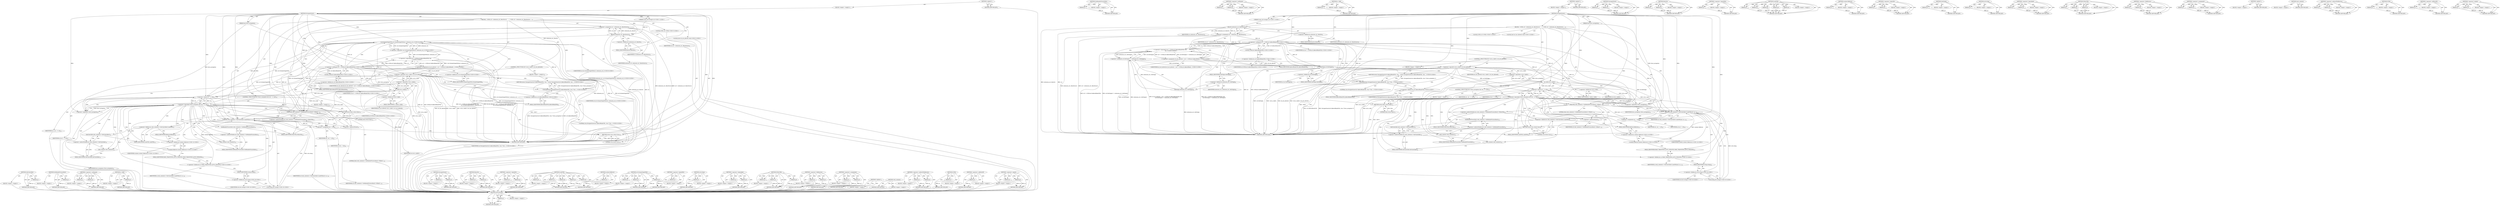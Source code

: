digraph "&lt;operator&gt;.equals" {
vulnerable_205 [label=<(METHOD,GetController)>];
vulnerable_206 [label=<(PARAM,p1)>];
vulnerable_207 [label=<(BLOCK,&lt;empty&gt;,&lt;empty&gt;)>];
vulnerable_208 [label=<(METHOD_RETURN,ANY)>];
vulnerable_186 [label=<(METHOD,GetRenderProcessHost)>];
vulnerable_187 [label=<(PARAM,p1)>];
vulnerable_188 [label=<(BLOCK,&lt;empty&gt;,&lt;empty&gt;)>];
vulnerable_189 [label=<(METHOD_RETURN,ANY)>];
vulnerable_139 [label=<(METHOD,&lt;operator&gt;.notEquals)>];
vulnerable_140 [label=<(PARAM,p1)>];
vulnerable_141 [label=<(PARAM,p2)>];
vulnerable_142 [label=<(BLOCK,&lt;empty&gt;,&lt;empty&gt;)>];
vulnerable_143 [label=<(METHOD_RETURN,ANY)>];
vulnerable_161 [label=<(METHOD,is_valid)>];
vulnerable_162 [label=<(PARAM,p1)>];
vulnerable_163 [label=<(BLOCK,&lt;empty&gt;,&lt;empty&gt;)>];
vulnerable_164 [label=<(METHOD_RETURN,ANY)>];
vulnerable_6 [label=<(METHOD,&lt;global&gt;)<SUB>1</SUB>>];
vulnerable_7 [label=<(BLOCK,&lt;empty&gt;,&lt;empty&gt;)<SUB>1</SUB>>];
vulnerable_8 [label=<(METHOD,NavigateGuest)<SUB>1</SUB>>];
vulnerable_9 [label="<(PARAM,const std::string&amp; src)<SUB>1</SUB>>"];
vulnerable_10 [label=<(PARAM,bool force_navigation)<SUB>2</SUB>>];
vulnerable_11 [label=<(BLOCK,{
  GURL url = extension_url_.Resolve(src);
 
 ...,{
  GURL url = extension_url_.Resolve(src);
 
 ...)<SUB>2</SUB>>];
vulnerable_12 [label="<(LOCAL,GURL url: GURL)<SUB>3</SUB>>"];
vulnerable_13 [label=<(&lt;operator&gt;.assignment,url = extension_url_.Resolve(src))<SUB>3</SUB>>];
vulnerable_14 [label=<(IDENTIFIER,url,url = extension_url_.Resolve(src))<SUB>3</SUB>>];
vulnerable_15 [label=<(Resolve,extension_url_.Resolve(src))<SUB>3</SUB>>];
vulnerable_16 [label=<(&lt;operator&gt;.fieldAccess,extension_url_.Resolve)<SUB>3</SUB>>];
vulnerable_17 [label=<(IDENTIFIER,extension_url_,extension_url_.Resolve(src))<SUB>3</SUB>>];
vulnerable_18 [label=<(FIELD_IDENTIFIER,Resolve,Resolve)<SUB>3</SUB>>];
vulnerable_19 [label=<(IDENTIFIER,src,extension_url_.Resolve(src))<SUB>3</SUB>>];
vulnerable_20 [label="<(LOCAL,bool url_not_allowed: bool)<SUB>5</SUB>>"];
vulnerable_21 [label="<(&lt;operator&gt;.assignment,url_not_allowed = (url != GURL(url::kAboutBlank...)<SUB>5</SUB>>"];
vulnerable_22 [label="<(IDENTIFIER,url_not_allowed,url_not_allowed = (url != GURL(url::kAboutBlank...)<SUB>5</SUB>>"];
vulnerable_23 [label="<(&lt;operator&gt;.logicalAnd,(url != GURL(url::kAboutBlankURL)) &amp;&amp;
      (ur...)<SUB>5</SUB>>"];
vulnerable_24 [label="<(&lt;operator&gt;.notEquals,url != GURL(url::kAboutBlankURL))<SUB>5</SUB>>"];
vulnerable_25 [label="<(IDENTIFIER,url,url != GURL(url::kAboutBlankURL))<SUB>5</SUB>>"];
vulnerable_26 [label="<(GURL,GURL(url::kAboutBlankURL))<SUB>5</SUB>>"];
vulnerable_27 [label="<(&lt;operator&gt;.fieldAccess,url::kAboutBlankURL)<SUB>5</SUB>>"];
vulnerable_28 [label="<(IDENTIFIER,url,GURL(url::kAboutBlankURL))<SUB>5</SUB>>"];
vulnerable_29 [label=<(FIELD_IDENTIFIER,kAboutBlankURL,kAboutBlankURL)<SUB>5</SUB>>];
vulnerable_30 [label=<(&lt;operator&gt;.notEquals,url.GetOrigin() != extension_url_.GetOrigin())<SUB>6</SUB>>];
vulnerable_31 [label=<(GetOrigin,url.GetOrigin())<SUB>6</SUB>>];
vulnerable_32 [label=<(&lt;operator&gt;.fieldAccess,url.GetOrigin)<SUB>6</SUB>>];
vulnerable_33 [label=<(IDENTIFIER,url,url.GetOrigin())<SUB>6</SUB>>];
vulnerable_34 [label=<(FIELD_IDENTIFIER,GetOrigin,GetOrigin)<SUB>6</SUB>>];
vulnerable_35 [label=<(GetOrigin,extension_url_.GetOrigin())<SUB>6</SUB>>];
vulnerable_36 [label=<(&lt;operator&gt;.fieldAccess,extension_url_.GetOrigin)<SUB>6</SUB>>];
vulnerable_37 [label=<(IDENTIFIER,extension_url_,extension_url_.GetOrigin())<SUB>6</SUB>>];
vulnerable_38 [label=<(FIELD_IDENTIFIER,GetOrigin,GetOrigin)<SUB>6</SUB>>];
vulnerable_39 [label=<(CONTROL_STRUCTURE,IF,if (!url.is_valid() || url_not_allowed))<SUB>7</SUB>>];
vulnerable_40 [label=<(&lt;operator&gt;.logicalOr,!url.is_valid() || url_not_allowed)<SUB>7</SUB>>];
vulnerable_41 [label=<(&lt;operator&gt;.logicalNot,!url.is_valid())<SUB>7</SUB>>];
vulnerable_42 [label=<(is_valid,url.is_valid())<SUB>7</SUB>>];
vulnerable_43 [label=<(&lt;operator&gt;.fieldAccess,url.is_valid)<SUB>7</SUB>>];
vulnerable_44 [label=<(IDENTIFIER,url,url.is_valid())<SUB>7</SUB>>];
vulnerable_45 [label=<(FIELD_IDENTIFIER,is_valid,is_valid)<SUB>7</SUB>>];
vulnerable_46 [label=<(IDENTIFIER,url_not_allowed,!url.is_valid() || url_not_allowed)<SUB>7</SUB>>];
vulnerable_47 [label=<(BLOCK,&lt;empty&gt;,&lt;empty&gt;)<SUB>8</SUB>>];
vulnerable_48 [label="<(RETURN,return NavigateGuest(url::kAboutBlankURL, true ...,return NavigateGuest(url::kAboutBlankURL, true ...)<SUB>8</SUB>>"];
vulnerable_49 [label="<(NavigateGuest,NavigateGuest(url::kAboutBlankURL, true /* forc...)<SUB>8</SUB>>"];
vulnerable_50 [label="<(&lt;operator&gt;.fieldAccess,url::kAboutBlankURL)<SUB>8</SUB>>"];
vulnerable_51 [label="<(IDENTIFIER,url,NavigateGuest(url::kAboutBlankURL, true /* forc...)<SUB>8</SUB>>"];
vulnerable_52 [label=<(FIELD_IDENTIFIER,kAboutBlankURL,kAboutBlankURL)<SUB>8</SUB>>];
vulnerable_53 [label="<(LITERAL,true,NavigateGuest(url::kAboutBlankURL, true /* forc...)<SUB>8</SUB>>"];
vulnerable_54 [label=<(CONTROL_STRUCTURE,IF,if (!force_navigation &amp;&amp; (url_ == url)))<SUB>10</SUB>>];
vulnerable_55 [label=<(&lt;operator&gt;.logicalAnd,!force_navigation &amp;&amp; (url_ == url))<SUB>10</SUB>>];
vulnerable_56 [label=<(&lt;operator&gt;.logicalNot,!force_navigation)<SUB>10</SUB>>];
vulnerable_57 [label=<(IDENTIFIER,force_navigation,!force_navigation)<SUB>10</SUB>>];
vulnerable_58 [label=<(&lt;operator&gt;.equals,url_ == url)<SUB>10</SUB>>];
vulnerable_59 [label=<(IDENTIFIER,url_,url_ == url)<SUB>10</SUB>>];
vulnerable_60 [label=<(IDENTIFIER,url,url_ == url)<SUB>10</SUB>>];
vulnerable_61 [label=<(BLOCK,&lt;empty&gt;,&lt;empty&gt;)<SUB>11</SUB>>];
vulnerable_62 [label=<(RETURN,return false;,return false;)<SUB>11</SUB>>];
vulnerable_63 [label=<(LITERAL,false,return false;)<SUB>11</SUB>>];
vulnerable_64 [label=<(FilterURL,web_contents()-&gt;GetRenderProcessHost()-&gt;FilterU...)<SUB>13</SUB>>];
vulnerable_65 [label=<(&lt;operator&gt;.indirectFieldAccess,web_contents()-&gt;GetRenderProcessHost()-&gt;FilterURL)<SUB>13</SUB>>];
vulnerable_66 [label=<(GetRenderProcessHost,web_contents()-&gt;GetRenderProcessHost())<SUB>13</SUB>>];
vulnerable_67 [label=<(&lt;operator&gt;.indirectFieldAccess,web_contents()-&gt;GetRenderProcessHost)<SUB>13</SUB>>];
vulnerable_68 [label=<(web_contents,web_contents())<SUB>13</SUB>>];
vulnerable_69 [label=<(FIELD_IDENTIFIER,GetRenderProcessHost,GetRenderProcessHost)<SUB>13</SUB>>];
vulnerable_70 [label=<(FIELD_IDENTIFIER,FilterURL,FilterURL)<SUB>13</SUB>>];
vulnerable_71 [label=<(LITERAL,false,web_contents()-&gt;GetRenderProcessHost()-&gt;FilterU...)<SUB>13</SUB>>];
vulnerable_72 [label=<(&lt;operator&gt;.addressOf,&amp;url)<SUB>13</SUB>>];
vulnerable_73 [label=<(IDENTIFIER,url,web_contents()-&gt;GetRenderProcessHost()-&gt;FilterU...)<SUB>13</SUB>>];
vulnerable_74 [label=<(LoadURL,web_contents()-&gt;GetController().LoadURL(url, co...)<SUB>14</SUB>>];
vulnerable_75 [label=<(&lt;operator&gt;.fieldAccess,web_contents()-&gt;GetController().LoadURL)<SUB>14</SUB>>];
vulnerable_76 [label=<(GetController,web_contents()-&gt;GetController())<SUB>14</SUB>>];
vulnerable_77 [label=<(&lt;operator&gt;.indirectFieldAccess,web_contents()-&gt;GetController)<SUB>14</SUB>>];
vulnerable_78 [label=<(web_contents,web_contents())<SUB>14</SUB>>];
vulnerable_79 [label=<(FIELD_IDENTIFIER,GetController,GetController)<SUB>14</SUB>>];
vulnerable_80 [label=<(FIELD_IDENTIFIER,LoadURL,LoadURL)<SUB>14</SUB>>];
vulnerable_81 [label=<(IDENTIFIER,url,web_contents()-&gt;GetController().LoadURL(url, co...)<SUB>14</SUB>>];
vulnerable_82 [label="<(content.Referrer,content::Referrer())<SUB>14</SUB>>"];
vulnerable_83 [label="<(&lt;operator&gt;.fieldAccess,content::Referrer)<SUB>14</SUB>>"];
vulnerable_84 [label="<(IDENTIFIER,content,content::Referrer())<SUB>14</SUB>>"];
vulnerable_85 [label=<(FIELD_IDENTIFIER,Referrer,Referrer)<SUB>14</SUB>>];
vulnerable_86 [label="<(&lt;operator&gt;.fieldAccess,ui::PAGE_TRANSITION_AUTO_TOPLEVEL)<SUB>15</SUB>>"];
vulnerable_87 [label=<(IDENTIFIER,ui,web_contents()-&gt;GetController().LoadURL(url, co...)<SUB>15</SUB>>];
vulnerable_88 [label=<(FIELD_IDENTIFIER,PAGE_TRANSITION_AUTO_TOPLEVEL,PAGE_TRANSITION_AUTO_TOPLEVEL)<SUB>15</SUB>>];
vulnerable_89 [label="<(std.string,std::string())<SUB>16</SUB>>"];
vulnerable_90 [label="<(&lt;operator&gt;.fieldAccess,std::string)<SUB>16</SUB>>"];
vulnerable_91 [label="<(IDENTIFIER,std,std::string())<SUB>16</SUB>>"];
vulnerable_92 [label=<(FIELD_IDENTIFIER,string,string)<SUB>16</SUB>>];
vulnerable_93 [label=<(&lt;operator&gt;.assignment,url_ = url)<SUB>18</SUB>>];
vulnerable_94 [label=<(IDENTIFIER,url_,url_ = url)<SUB>18</SUB>>];
vulnerable_95 [label=<(IDENTIFIER,url,url_ = url)<SUB>18</SUB>>];
vulnerable_96 [label=<(RETURN,return true;,return true;)<SUB>19</SUB>>];
vulnerable_97 [label=<(LITERAL,true,return true;)<SUB>19</SUB>>];
vulnerable_98 [label=<(METHOD_RETURN,bool)<SUB>1</SUB>>];
vulnerable_100 [label=<(METHOD_RETURN,ANY)<SUB>1</SUB>>];
vulnerable_165 [label=<(METHOD,NavigateGuest)>];
vulnerable_166 [label=<(PARAM,p1)>];
vulnerable_167 [label=<(PARAM,p2)>];
vulnerable_168 [label=<(BLOCK,&lt;empty&gt;,&lt;empty&gt;)>];
vulnerable_169 [label=<(METHOD_RETURN,ANY)>];
vulnerable_124 [label=<(METHOD,Resolve)>];
vulnerable_125 [label=<(PARAM,p1)>];
vulnerable_126 [label=<(PARAM,p2)>];
vulnerable_127 [label=<(BLOCK,&lt;empty&gt;,&lt;empty&gt;)>];
vulnerable_128 [label=<(METHOD_RETURN,ANY)>];
vulnerable_157 [label=<(METHOD,&lt;operator&gt;.logicalNot)>];
vulnerable_158 [label=<(PARAM,p1)>];
vulnerable_159 [label=<(BLOCK,&lt;empty&gt;,&lt;empty&gt;)>];
vulnerable_160 [label=<(METHOD_RETURN,ANY)>];
vulnerable_197 [label=<(METHOD,LoadURL)>];
vulnerable_198 [label=<(PARAM,p1)>];
vulnerable_199 [label=<(PARAM,p2)>];
vulnerable_200 [label=<(PARAM,p3)>];
vulnerable_201 [label=<(PARAM,p4)>];
vulnerable_202 [label=<(PARAM,p5)>];
vulnerable_203 [label=<(BLOCK,&lt;empty&gt;,&lt;empty&gt;)>];
vulnerable_204 [label=<(METHOD_RETURN,ANY)>];
vulnerable_209 [label=<(METHOD,content.Referrer)>];
vulnerable_210 [label=<(PARAM,p1)>];
vulnerable_211 [label=<(BLOCK,&lt;empty&gt;,&lt;empty&gt;)>];
vulnerable_212 [label=<(METHOD_RETURN,ANY)>];
vulnerable_152 [label=<(METHOD,&lt;operator&gt;.logicalOr)>];
vulnerable_153 [label=<(PARAM,p1)>];
vulnerable_154 [label=<(PARAM,p2)>];
vulnerable_155 [label=<(BLOCK,&lt;empty&gt;,&lt;empty&gt;)>];
vulnerable_156 [label=<(METHOD_RETURN,ANY)>];
vulnerable_148 [label=<(METHOD,GetOrigin)>];
vulnerable_149 [label=<(PARAM,p1)>];
vulnerable_150 [label=<(BLOCK,&lt;empty&gt;,&lt;empty&gt;)>];
vulnerable_151 [label=<(METHOD_RETURN,ANY)>];
vulnerable_213 [label=<(METHOD,std.string)>];
vulnerable_214 [label=<(PARAM,p1)>];
vulnerable_215 [label=<(BLOCK,&lt;empty&gt;,&lt;empty&gt;)>];
vulnerable_216 [label=<(METHOD_RETURN,ANY)>];
vulnerable_134 [label=<(METHOD,&lt;operator&gt;.logicalAnd)>];
vulnerable_135 [label=<(PARAM,p1)>];
vulnerable_136 [label=<(PARAM,p2)>];
vulnerable_137 [label=<(BLOCK,&lt;empty&gt;,&lt;empty&gt;)>];
vulnerable_138 [label=<(METHOD_RETURN,ANY)>];
vulnerable_175 [label=<(METHOD,FilterURL)>];
vulnerable_176 [label=<(PARAM,p1)>];
vulnerable_177 [label=<(PARAM,p2)>];
vulnerable_178 [label=<(PARAM,p3)>];
vulnerable_179 [label=<(BLOCK,&lt;empty&gt;,&lt;empty&gt;)>];
vulnerable_180 [label=<(METHOD_RETURN,ANY)>];
vulnerable_129 [label=<(METHOD,&lt;operator&gt;.fieldAccess)>];
vulnerable_130 [label=<(PARAM,p1)>];
vulnerable_131 [label=<(PARAM,p2)>];
vulnerable_132 [label=<(BLOCK,&lt;empty&gt;,&lt;empty&gt;)>];
vulnerable_133 [label=<(METHOD_RETURN,ANY)>];
vulnerable_119 [label=<(METHOD,&lt;operator&gt;.assignment)>];
vulnerable_120 [label=<(PARAM,p1)>];
vulnerable_121 [label=<(PARAM,p2)>];
vulnerable_122 [label=<(BLOCK,&lt;empty&gt;,&lt;empty&gt;)>];
vulnerable_123 [label=<(METHOD_RETURN,ANY)>];
vulnerable_113 [label=<(METHOD,&lt;global&gt;)<SUB>1</SUB>>];
vulnerable_114 [label=<(BLOCK,&lt;empty&gt;,&lt;empty&gt;)>];
vulnerable_115 [label=<(METHOD_RETURN,ANY)>];
vulnerable_190 [label=<(METHOD,web_contents)>];
vulnerable_191 [label=<(BLOCK,&lt;empty&gt;,&lt;empty&gt;)>];
vulnerable_192 [label=<(METHOD_RETURN,ANY)>];
vulnerable_181 [label=<(METHOD,&lt;operator&gt;.indirectFieldAccess)>];
vulnerable_182 [label=<(PARAM,p1)>];
vulnerable_183 [label=<(PARAM,p2)>];
vulnerable_184 [label=<(BLOCK,&lt;empty&gt;,&lt;empty&gt;)>];
vulnerable_185 [label=<(METHOD_RETURN,ANY)>];
vulnerable_144 [label=<(METHOD,GURL)>];
vulnerable_145 [label=<(PARAM,p1)>];
vulnerable_146 [label=<(BLOCK,&lt;empty&gt;,&lt;empty&gt;)>];
vulnerable_147 [label=<(METHOD_RETURN,ANY)>];
vulnerable_193 [label=<(METHOD,&lt;operator&gt;.addressOf)>];
vulnerable_194 [label=<(PARAM,p1)>];
vulnerable_195 [label=<(BLOCK,&lt;empty&gt;,&lt;empty&gt;)>];
vulnerable_196 [label=<(METHOD_RETURN,ANY)>];
vulnerable_170 [label=<(METHOD,&lt;operator&gt;.equals)>];
vulnerable_171 [label=<(PARAM,p1)>];
vulnerable_172 [label=<(PARAM,p2)>];
vulnerable_173 [label=<(BLOCK,&lt;empty&gt;,&lt;empty&gt;)>];
vulnerable_174 [label=<(METHOD_RETURN,ANY)>];
fixed_205 [label=<(METHOD,GetController)>];
fixed_206 [label=<(PARAM,p1)>];
fixed_207 [label=<(BLOCK,&lt;empty&gt;,&lt;empty&gt;)>];
fixed_208 [label=<(METHOD_RETURN,ANY)>];
fixed_186 [label=<(METHOD,GetRenderProcessHost)>];
fixed_187 [label=<(PARAM,p1)>];
fixed_188 [label=<(BLOCK,&lt;empty&gt;,&lt;empty&gt;)>];
fixed_189 [label=<(METHOD_RETURN,ANY)>];
fixed_137 [label=<(METHOD,&lt;operator&gt;.notEquals)>];
fixed_138 [label=<(PARAM,p1)>];
fixed_139 [label=<(PARAM,p2)>];
fixed_140 [label=<(BLOCK,&lt;empty&gt;,&lt;empty&gt;)>];
fixed_141 [label=<(METHOD_RETURN,ANY)>];
fixed_161 [label=<(METHOD,is_valid)>];
fixed_162 [label=<(PARAM,p1)>];
fixed_163 [label=<(BLOCK,&lt;empty&gt;,&lt;empty&gt;)>];
fixed_164 [label=<(METHOD_RETURN,ANY)>];
fixed_6 [label=<(METHOD,&lt;global&gt;)<SUB>1</SUB>>];
fixed_7 [label=<(BLOCK,&lt;empty&gt;,&lt;empty&gt;)<SUB>1</SUB>>];
fixed_8 [label=<(METHOD,NavigateGuest)<SUB>1</SUB>>];
fixed_9 [label="<(PARAM,const std::string&amp; src)<SUB>1</SUB>>"];
fixed_10 [label=<(PARAM,bool force_navigation)<SUB>2</SUB>>];
fixed_11 [label=<(BLOCK,{
  GURL url = extension_url_.Resolve(src);
 
 ...,{
  GURL url = extension_url_.Resolve(src);
 
 ...)<SUB>2</SUB>>];
fixed_12 [label="<(LOCAL,GURL url: GURL)<SUB>3</SUB>>"];
fixed_13 [label=<(&lt;operator&gt;.assignment,url = extension_url_.Resolve(src))<SUB>3</SUB>>];
fixed_14 [label=<(IDENTIFIER,url,url = extension_url_.Resolve(src))<SUB>3</SUB>>];
fixed_15 [label=<(Resolve,extension_url_.Resolve(src))<SUB>3</SUB>>];
fixed_16 [label=<(&lt;operator&gt;.fieldAccess,extension_url_.Resolve)<SUB>3</SUB>>];
fixed_17 [label=<(IDENTIFIER,extension_url_,extension_url_.Resolve(src))<SUB>3</SUB>>];
fixed_18 [label=<(FIELD_IDENTIFIER,Resolve,Resolve)<SUB>3</SUB>>];
fixed_19 [label=<(IDENTIFIER,src,extension_url_.Resolve(src))<SUB>3</SUB>>];
fixed_20 [label="<(LOCAL,bool url_not_allowed: bool)<SUB>5</SUB>>"];
fixed_21 [label="<(&lt;operator&gt;.assignment,url_not_allowed = url != GURL(url::kAboutBlankU...)<SUB>5</SUB>>"];
fixed_22 [label="<(IDENTIFIER,url_not_allowed,url_not_allowed = url != GURL(url::kAboutBlankU...)<SUB>5</SUB>>"];
fixed_23 [label="<(&lt;operator&gt;.logicalAnd,url != GURL(url::kAboutBlankURL) &amp;&amp;
           ...)<SUB>5</SUB>>"];
fixed_24 [label="<(&lt;operator&gt;.notEquals,url != GURL(url::kAboutBlankURL))<SUB>5</SUB>>"];
fixed_25 [label="<(IDENTIFIER,url,url != GURL(url::kAboutBlankURL))<SUB>5</SUB>>"];
fixed_26 [label="<(GURL,GURL(url::kAboutBlankURL))<SUB>5</SUB>>"];
fixed_27 [label="<(&lt;operator&gt;.fieldAccess,url::kAboutBlankURL)<SUB>5</SUB>>"];
fixed_28 [label="<(IDENTIFIER,url,GURL(url::kAboutBlankURL))<SUB>5</SUB>>"];
fixed_29 [label=<(FIELD_IDENTIFIER,kAboutBlankURL,kAboutBlankURL)<SUB>5</SUB>>];
fixed_30 [label="<(&lt;operator&gt;.logicalNot,!url::IsSameOriginWith(url, extension_url_))<SUB>6</SUB>>"];
fixed_31 [label="<(url.IsSameOriginWith,url::IsSameOriginWith(url, extension_url_))<SUB>6</SUB>>"];
fixed_32 [label="<(&lt;operator&gt;.fieldAccess,url::IsSameOriginWith)<SUB>6</SUB>>"];
fixed_33 [label="<(IDENTIFIER,url,url::IsSameOriginWith(url, extension_url_))<SUB>6</SUB>>"];
fixed_34 [label=<(FIELD_IDENTIFIER,IsSameOriginWith,IsSameOriginWith)<SUB>6</SUB>>];
fixed_35 [label="<(IDENTIFIER,url,url::IsSameOriginWith(url, extension_url_))<SUB>6</SUB>>"];
fixed_36 [label="<(IDENTIFIER,extension_url_,url::IsSameOriginWith(url, extension_url_))<SUB>6</SUB>>"];
fixed_37 [label=<(CONTROL_STRUCTURE,IF,if (!url.is_valid() || url_not_allowed))<SUB>7</SUB>>];
fixed_38 [label=<(&lt;operator&gt;.logicalOr,!url.is_valid() || url_not_allowed)<SUB>7</SUB>>];
fixed_39 [label=<(&lt;operator&gt;.logicalNot,!url.is_valid())<SUB>7</SUB>>];
fixed_40 [label=<(is_valid,url.is_valid())<SUB>7</SUB>>];
fixed_41 [label=<(&lt;operator&gt;.fieldAccess,url.is_valid)<SUB>7</SUB>>];
fixed_42 [label=<(IDENTIFIER,url,url.is_valid())<SUB>7</SUB>>];
fixed_43 [label=<(FIELD_IDENTIFIER,is_valid,is_valid)<SUB>7</SUB>>];
fixed_44 [label=<(IDENTIFIER,url_not_allowed,!url.is_valid() || url_not_allowed)<SUB>7</SUB>>];
fixed_45 [label=<(BLOCK,&lt;empty&gt;,&lt;empty&gt;)<SUB>8</SUB>>];
fixed_46 [label="<(RETURN,return NavigateGuest(url::kAboutBlankURL, true ...,return NavigateGuest(url::kAboutBlankURL, true ...)<SUB>8</SUB>>"];
fixed_47 [label="<(NavigateGuest,NavigateGuest(url::kAboutBlankURL, true /* forc...)<SUB>8</SUB>>"];
fixed_48 [label="<(&lt;operator&gt;.fieldAccess,url::kAboutBlankURL)<SUB>8</SUB>>"];
fixed_49 [label="<(IDENTIFIER,url,NavigateGuest(url::kAboutBlankURL, true /* forc...)<SUB>8</SUB>>"];
fixed_50 [label=<(FIELD_IDENTIFIER,kAboutBlankURL,kAboutBlankURL)<SUB>8</SUB>>];
fixed_51 [label="<(LITERAL,true,NavigateGuest(url::kAboutBlankURL, true /* forc...)<SUB>8</SUB>>"];
fixed_52 [label=<(CONTROL_STRUCTURE,IF,if (!force_navigation &amp;&amp; (url_ == url)))<SUB>10</SUB>>];
fixed_53 [label=<(&lt;operator&gt;.logicalAnd,!force_navigation &amp;&amp; (url_ == url))<SUB>10</SUB>>];
fixed_54 [label=<(&lt;operator&gt;.logicalNot,!force_navigation)<SUB>10</SUB>>];
fixed_55 [label=<(IDENTIFIER,force_navigation,!force_navigation)<SUB>10</SUB>>];
fixed_56 [label=<(&lt;operator&gt;.equals,url_ == url)<SUB>10</SUB>>];
fixed_57 [label=<(IDENTIFIER,url_,url_ == url)<SUB>10</SUB>>];
fixed_58 [label=<(IDENTIFIER,url,url_ == url)<SUB>10</SUB>>];
fixed_59 [label=<(BLOCK,&lt;empty&gt;,&lt;empty&gt;)<SUB>11</SUB>>];
fixed_60 [label=<(RETURN,return false;,return false;)<SUB>11</SUB>>];
fixed_61 [label=<(LITERAL,false,return false;)<SUB>11</SUB>>];
fixed_62 [label=<(FilterURL,web_contents()-&gt;GetRenderProcessHost()-&gt;FilterU...)<SUB>13</SUB>>];
fixed_63 [label=<(&lt;operator&gt;.indirectFieldAccess,web_contents()-&gt;GetRenderProcessHost()-&gt;FilterURL)<SUB>13</SUB>>];
fixed_64 [label=<(GetRenderProcessHost,web_contents()-&gt;GetRenderProcessHost())<SUB>13</SUB>>];
fixed_65 [label=<(&lt;operator&gt;.indirectFieldAccess,web_contents()-&gt;GetRenderProcessHost)<SUB>13</SUB>>];
fixed_66 [label=<(web_contents,web_contents())<SUB>13</SUB>>];
fixed_67 [label=<(FIELD_IDENTIFIER,GetRenderProcessHost,GetRenderProcessHost)<SUB>13</SUB>>];
fixed_68 [label=<(FIELD_IDENTIFIER,FilterURL,FilterURL)<SUB>13</SUB>>];
fixed_69 [label=<(LITERAL,false,web_contents()-&gt;GetRenderProcessHost()-&gt;FilterU...)<SUB>13</SUB>>];
fixed_70 [label=<(&lt;operator&gt;.addressOf,&amp;url)<SUB>13</SUB>>];
fixed_71 [label=<(IDENTIFIER,url,web_contents()-&gt;GetRenderProcessHost()-&gt;FilterU...)<SUB>13</SUB>>];
fixed_72 [label=<(LoadURL,web_contents()-&gt;GetController().LoadURL(url, co...)<SUB>14</SUB>>];
fixed_73 [label=<(&lt;operator&gt;.fieldAccess,web_contents()-&gt;GetController().LoadURL)<SUB>14</SUB>>];
fixed_74 [label=<(GetController,web_contents()-&gt;GetController())<SUB>14</SUB>>];
fixed_75 [label=<(&lt;operator&gt;.indirectFieldAccess,web_contents()-&gt;GetController)<SUB>14</SUB>>];
fixed_76 [label=<(web_contents,web_contents())<SUB>14</SUB>>];
fixed_77 [label=<(FIELD_IDENTIFIER,GetController,GetController)<SUB>14</SUB>>];
fixed_78 [label=<(FIELD_IDENTIFIER,LoadURL,LoadURL)<SUB>14</SUB>>];
fixed_79 [label=<(IDENTIFIER,url,web_contents()-&gt;GetController().LoadURL(url, co...)<SUB>14</SUB>>];
fixed_80 [label="<(content.Referrer,content::Referrer())<SUB>14</SUB>>"];
fixed_81 [label="<(&lt;operator&gt;.fieldAccess,content::Referrer)<SUB>14</SUB>>"];
fixed_82 [label="<(IDENTIFIER,content,content::Referrer())<SUB>14</SUB>>"];
fixed_83 [label=<(FIELD_IDENTIFIER,Referrer,Referrer)<SUB>14</SUB>>];
fixed_84 [label="<(&lt;operator&gt;.fieldAccess,ui::PAGE_TRANSITION_AUTO_TOPLEVEL)<SUB>15</SUB>>"];
fixed_85 [label=<(IDENTIFIER,ui,web_contents()-&gt;GetController().LoadURL(url, co...)<SUB>15</SUB>>];
fixed_86 [label=<(FIELD_IDENTIFIER,PAGE_TRANSITION_AUTO_TOPLEVEL,PAGE_TRANSITION_AUTO_TOPLEVEL)<SUB>15</SUB>>];
fixed_87 [label="<(std.string,std::string())<SUB>16</SUB>>"];
fixed_88 [label="<(&lt;operator&gt;.fieldAccess,std::string)<SUB>16</SUB>>"];
fixed_89 [label="<(IDENTIFIER,std,std::string())<SUB>16</SUB>>"];
fixed_90 [label=<(FIELD_IDENTIFIER,string,string)<SUB>16</SUB>>];
fixed_91 [label=<(&lt;operator&gt;.assignment,url_ = url)<SUB>18</SUB>>];
fixed_92 [label=<(IDENTIFIER,url_,url_ = url)<SUB>18</SUB>>];
fixed_93 [label=<(IDENTIFIER,url,url_ = url)<SUB>18</SUB>>];
fixed_94 [label=<(RETURN,return true;,return true;)<SUB>19</SUB>>];
fixed_95 [label=<(LITERAL,true,return true;)<SUB>19</SUB>>];
fixed_96 [label=<(METHOD_RETURN,bool)<SUB>1</SUB>>];
fixed_98 [label=<(METHOD_RETURN,ANY)<SUB>1</SUB>>];
fixed_165 [label=<(METHOD,NavigateGuest)>];
fixed_166 [label=<(PARAM,p1)>];
fixed_167 [label=<(PARAM,p2)>];
fixed_168 [label=<(BLOCK,&lt;empty&gt;,&lt;empty&gt;)>];
fixed_169 [label=<(METHOD_RETURN,ANY)>];
fixed_122 [label=<(METHOD,Resolve)>];
fixed_123 [label=<(PARAM,p1)>];
fixed_124 [label=<(PARAM,p2)>];
fixed_125 [label=<(BLOCK,&lt;empty&gt;,&lt;empty&gt;)>];
fixed_126 [label=<(METHOD_RETURN,ANY)>];
fixed_156 [label=<(METHOD,&lt;operator&gt;.logicalOr)>];
fixed_157 [label=<(PARAM,p1)>];
fixed_158 [label=<(PARAM,p2)>];
fixed_159 [label=<(BLOCK,&lt;empty&gt;,&lt;empty&gt;)>];
fixed_160 [label=<(METHOD_RETURN,ANY)>];
fixed_197 [label=<(METHOD,LoadURL)>];
fixed_198 [label=<(PARAM,p1)>];
fixed_199 [label=<(PARAM,p2)>];
fixed_200 [label=<(PARAM,p3)>];
fixed_201 [label=<(PARAM,p4)>];
fixed_202 [label=<(PARAM,p5)>];
fixed_203 [label=<(BLOCK,&lt;empty&gt;,&lt;empty&gt;)>];
fixed_204 [label=<(METHOD_RETURN,ANY)>];
fixed_209 [label=<(METHOD,content.Referrer)>];
fixed_210 [label=<(PARAM,p1)>];
fixed_211 [label=<(BLOCK,&lt;empty&gt;,&lt;empty&gt;)>];
fixed_212 [label=<(METHOD_RETURN,ANY)>];
fixed_150 [label=<(METHOD,url.IsSameOriginWith)>];
fixed_151 [label=<(PARAM,p1)>];
fixed_152 [label=<(PARAM,p2)>];
fixed_153 [label=<(PARAM,p3)>];
fixed_154 [label=<(BLOCK,&lt;empty&gt;,&lt;empty&gt;)>];
fixed_155 [label=<(METHOD_RETURN,ANY)>];
fixed_146 [label=<(METHOD,&lt;operator&gt;.logicalNot)>];
fixed_147 [label=<(PARAM,p1)>];
fixed_148 [label=<(BLOCK,&lt;empty&gt;,&lt;empty&gt;)>];
fixed_149 [label=<(METHOD_RETURN,ANY)>];
fixed_213 [label=<(METHOD,std.string)>];
fixed_214 [label=<(PARAM,p1)>];
fixed_215 [label=<(BLOCK,&lt;empty&gt;,&lt;empty&gt;)>];
fixed_216 [label=<(METHOD_RETURN,ANY)>];
fixed_132 [label=<(METHOD,&lt;operator&gt;.logicalAnd)>];
fixed_133 [label=<(PARAM,p1)>];
fixed_134 [label=<(PARAM,p2)>];
fixed_135 [label=<(BLOCK,&lt;empty&gt;,&lt;empty&gt;)>];
fixed_136 [label=<(METHOD_RETURN,ANY)>];
fixed_175 [label=<(METHOD,FilterURL)>];
fixed_176 [label=<(PARAM,p1)>];
fixed_177 [label=<(PARAM,p2)>];
fixed_178 [label=<(PARAM,p3)>];
fixed_179 [label=<(BLOCK,&lt;empty&gt;,&lt;empty&gt;)>];
fixed_180 [label=<(METHOD_RETURN,ANY)>];
fixed_127 [label=<(METHOD,&lt;operator&gt;.fieldAccess)>];
fixed_128 [label=<(PARAM,p1)>];
fixed_129 [label=<(PARAM,p2)>];
fixed_130 [label=<(BLOCK,&lt;empty&gt;,&lt;empty&gt;)>];
fixed_131 [label=<(METHOD_RETURN,ANY)>];
fixed_117 [label=<(METHOD,&lt;operator&gt;.assignment)>];
fixed_118 [label=<(PARAM,p1)>];
fixed_119 [label=<(PARAM,p2)>];
fixed_120 [label=<(BLOCK,&lt;empty&gt;,&lt;empty&gt;)>];
fixed_121 [label=<(METHOD_RETURN,ANY)>];
fixed_111 [label=<(METHOD,&lt;global&gt;)<SUB>1</SUB>>];
fixed_112 [label=<(BLOCK,&lt;empty&gt;,&lt;empty&gt;)>];
fixed_113 [label=<(METHOD_RETURN,ANY)>];
fixed_190 [label=<(METHOD,web_contents)>];
fixed_191 [label=<(BLOCK,&lt;empty&gt;,&lt;empty&gt;)>];
fixed_192 [label=<(METHOD_RETURN,ANY)>];
fixed_181 [label=<(METHOD,&lt;operator&gt;.indirectFieldAccess)>];
fixed_182 [label=<(PARAM,p1)>];
fixed_183 [label=<(PARAM,p2)>];
fixed_184 [label=<(BLOCK,&lt;empty&gt;,&lt;empty&gt;)>];
fixed_185 [label=<(METHOD_RETURN,ANY)>];
fixed_142 [label=<(METHOD,GURL)>];
fixed_143 [label=<(PARAM,p1)>];
fixed_144 [label=<(BLOCK,&lt;empty&gt;,&lt;empty&gt;)>];
fixed_145 [label=<(METHOD_RETURN,ANY)>];
fixed_193 [label=<(METHOD,&lt;operator&gt;.addressOf)>];
fixed_194 [label=<(PARAM,p1)>];
fixed_195 [label=<(BLOCK,&lt;empty&gt;,&lt;empty&gt;)>];
fixed_196 [label=<(METHOD_RETURN,ANY)>];
fixed_170 [label=<(METHOD,&lt;operator&gt;.equals)>];
fixed_171 [label=<(PARAM,p1)>];
fixed_172 [label=<(PARAM,p2)>];
fixed_173 [label=<(BLOCK,&lt;empty&gt;,&lt;empty&gt;)>];
fixed_174 [label=<(METHOD_RETURN,ANY)>];
vulnerable_205 -> vulnerable_206  [key=0, label="AST: "];
vulnerable_205 -> vulnerable_206  [key=1, label="DDG: "];
vulnerable_205 -> vulnerable_207  [key=0, label="AST: "];
vulnerable_205 -> vulnerable_208  [key=0, label="AST: "];
vulnerable_205 -> vulnerable_208  [key=1, label="CFG: "];
vulnerable_206 -> vulnerable_208  [key=0, label="DDG: p1"];
vulnerable_186 -> vulnerable_187  [key=0, label="AST: "];
vulnerable_186 -> vulnerable_187  [key=1, label="DDG: "];
vulnerable_186 -> vulnerable_188  [key=0, label="AST: "];
vulnerable_186 -> vulnerable_189  [key=0, label="AST: "];
vulnerable_186 -> vulnerable_189  [key=1, label="CFG: "];
vulnerable_187 -> vulnerable_189  [key=0, label="DDG: p1"];
vulnerable_139 -> vulnerable_140  [key=0, label="AST: "];
vulnerable_139 -> vulnerable_140  [key=1, label="DDG: "];
vulnerable_139 -> vulnerable_142  [key=0, label="AST: "];
vulnerable_139 -> vulnerable_141  [key=0, label="AST: "];
vulnerable_139 -> vulnerable_141  [key=1, label="DDG: "];
vulnerable_139 -> vulnerable_143  [key=0, label="AST: "];
vulnerable_139 -> vulnerable_143  [key=1, label="CFG: "];
vulnerable_140 -> vulnerable_143  [key=0, label="DDG: p1"];
vulnerable_141 -> vulnerable_143  [key=0, label="DDG: p2"];
vulnerable_161 -> vulnerable_162  [key=0, label="AST: "];
vulnerable_161 -> vulnerable_162  [key=1, label="DDG: "];
vulnerable_161 -> vulnerable_163  [key=0, label="AST: "];
vulnerable_161 -> vulnerable_164  [key=0, label="AST: "];
vulnerable_161 -> vulnerable_164  [key=1, label="CFG: "];
vulnerable_162 -> vulnerable_164  [key=0, label="DDG: p1"];
vulnerable_6 -> vulnerable_7  [key=0, label="AST: "];
vulnerable_6 -> vulnerable_100  [key=0, label="AST: "];
vulnerable_6 -> vulnerable_100  [key=1, label="CFG: "];
vulnerable_7 -> vulnerable_8  [key=0, label="AST: "];
vulnerable_8 -> vulnerable_9  [key=0, label="AST: "];
vulnerable_8 -> vulnerable_9  [key=1, label="DDG: "];
vulnerable_8 -> vulnerable_10  [key=0, label="AST: "];
vulnerable_8 -> vulnerable_10  [key=1, label="DDG: "];
vulnerable_8 -> vulnerable_11  [key=0, label="AST: "];
vulnerable_8 -> vulnerable_98  [key=0, label="AST: "];
vulnerable_8 -> vulnerable_18  [key=0, label="CFG: "];
vulnerable_8 -> vulnerable_93  [key=0, label="DDG: "];
vulnerable_8 -> vulnerable_96  [key=0, label="DDG: "];
vulnerable_8 -> vulnerable_64  [key=0, label="DDG: "];
vulnerable_8 -> vulnerable_74  [key=0, label="DDG: "];
vulnerable_8 -> vulnerable_97  [key=0, label="DDG: "];
vulnerable_8 -> vulnerable_15  [key=0, label="DDG: "];
vulnerable_8 -> vulnerable_40  [key=0, label="DDG: "];
vulnerable_8 -> vulnerable_62  [key=0, label="DDG: "];
vulnerable_8 -> vulnerable_24  [key=0, label="DDG: "];
vulnerable_8 -> vulnerable_56  [key=0, label="DDG: "];
vulnerable_8 -> vulnerable_58  [key=0, label="DDG: "];
vulnerable_8 -> vulnerable_63  [key=0, label="DDG: "];
vulnerable_8 -> vulnerable_49  [key=0, label="DDG: "];
vulnerable_9 -> vulnerable_15  [key=0, label="DDG: src"];
vulnerable_10 -> vulnerable_98  [key=0, label="DDG: force_navigation"];
vulnerable_10 -> vulnerable_56  [key=0, label="DDG: force_navigation"];
vulnerable_11 -> vulnerable_12  [key=0, label="AST: "];
vulnerable_11 -> vulnerable_13  [key=0, label="AST: "];
vulnerable_11 -> vulnerable_20  [key=0, label="AST: "];
vulnerable_11 -> vulnerable_21  [key=0, label="AST: "];
vulnerable_11 -> vulnerable_39  [key=0, label="AST: "];
vulnerable_11 -> vulnerable_54  [key=0, label="AST: "];
vulnerable_11 -> vulnerable_64  [key=0, label="AST: "];
vulnerable_11 -> vulnerable_74  [key=0, label="AST: "];
vulnerable_11 -> vulnerable_93  [key=0, label="AST: "];
vulnerable_11 -> vulnerable_96  [key=0, label="AST: "];
vulnerable_13 -> vulnerable_14  [key=0, label="AST: "];
vulnerable_13 -> vulnerable_15  [key=0, label="AST: "];
vulnerable_13 -> vulnerable_29  [key=0, label="CFG: "];
vulnerable_13 -> vulnerable_98  [key=0, label="DDG: extension_url_.Resolve(src)"];
vulnerable_13 -> vulnerable_98  [key=1, label="DDG: url = extension_url_.Resolve(src)"];
vulnerable_13 -> vulnerable_24  [key=0, label="DDG: url"];
vulnerable_13 -> vulnerable_26  [key=0, label="DDG: url"];
vulnerable_15 -> vulnerable_16  [key=0, label="AST: "];
vulnerable_15 -> vulnerable_19  [key=0, label="AST: "];
vulnerable_15 -> vulnerable_13  [key=0, label="CFG: "];
vulnerable_15 -> vulnerable_13  [key=1, label="DDG: extension_url_.Resolve"];
vulnerable_15 -> vulnerable_13  [key=2, label="DDG: src"];
vulnerable_15 -> vulnerable_98  [key=0, label="DDG: extension_url_.Resolve"];
vulnerable_15 -> vulnerable_98  [key=1, label="DDG: src"];
vulnerable_16 -> vulnerable_17  [key=0, label="AST: "];
vulnerable_16 -> vulnerable_18  [key=0, label="AST: "];
vulnerable_16 -> vulnerable_15  [key=0, label="CFG: "];
vulnerable_18 -> vulnerable_16  [key=0, label="CFG: "];
vulnerable_21 -> vulnerable_22  [key=0, label="AST: "];
vulnerable_21 -> vulnerable_23  [key=0, label="AST: "];
vulnerable_21 -> vulnerable_45  [key=0, label="CFG: "];
vulnerable_21 -> vulnerable_98  [key=0, label="DDG: (url != GURL(url::kAboutBlankURL)) &amp;&amp;
      (url.GetOrigin() != extension_url_.GetOrigin())"];
vulnerable_21 -> vulnerable_98  [key=1, label="DDG: url_not_allowed = (url != GURL(url::kAboutBlankURL)) &amp;&amp;
      (url.GetOrigin() != extension_url_.GetOrigin())"];
vulnerable_21 -> vulnerable_40  [key=0, label="DDG: url_not_allowed"];
vulnerable_23 -> vulnerable_24  [key=0, label="AST: "];
vulnerable_23 -> vulnerable_30  [key=0, label="AST: "];
vulnerable_23 -> vulnerable_21  [key=0, label="CFG: "];
vulnerable_23 -> vulnerable_21  [key=1, label="DDG: url != GURL(url::kAboutBlankURL)"];
vulnerable_23 -> vulnerable_21  [key=2, label="DDG: url.GetOrigin() != extension_url_.GetOrigin()"];
vulnerable_23 -> vulnerable_98  [key=0, label="DDG: url != GURL(url::kAboutBlankURL)"];
vulnerable_23 -> vulnerable_98  [key=1, label="DDG: url.GetOrigin() != extension_url_.GetOrigin()"];
vulnerable_24 -> vulnerable_25  [key=0, label="AST: "];
vulnerable_24 -> vulnerable_26  [key=0, label="AST: "];
vulnerable_24 -> vulnerable_23  [key=0, label="CFG: "];
vulnerable_24 -> vulnerable_23  [key=1, label="DDG: url"];
vulnerable_24 -> vulnerable_23  [key=2, label="DDG: GURL(url::kAboutBlankURL)"];
vulnerable_24 -> vulnerable_34  [key=0, label="CFG: "];
vulnerable_24 -> vulnerable_34  [key=1, label="CDG: "];
vulnerable_24 -> vulnerable_98  [key=0, label="DDG: url"];
vulnerable_24 -> vulnerable_98  [key=1, label="DDG: GURL(url::kAboutBlankURL)"];
vulnerable_24 -> vulnerable_64  [key=0, label="DDG: url"];
vulnerable_24 -> vulnerable_74  [key=0, label="DDG: url"];
vulnerable_24 -> vulnerable_58  [key=0, label="DDG: url"];
vulnerable_24 -> vulnerable_31  [key=0, label="DDG: url"];
vulnerable_24 -> vulnerable_31  [key=1, label="CDG: "];
vulnerable_24 -> vulnerable_42  [key=0, label="DDG: url"];
vulnerable_24 -> vulnerable_49  [key=0, label="DDG: url"];
vulnerable_24 -> vulnerable_30  [key=0, label="CDG: "];
vulnerable_24 -> vulnerable_32  [key=0, label="CDG: "];
vulnerable_24 -> vulnerable_38  [key=0, label="CDG: "];
vulnerable_24 -> vulnerable_35  [key=0, label="CDG: "];
vulnerable_24 -> vulnerable_36  [key=0, label="CDG: "];
vulnerable_26 -> vulnerable_27  [key=0, label="AST: "];
vulnerable_26 -> vulnerable_24  [key=0, label="CFG: "];
vulnerable_26 -> vulnerable_24  [key=1, label="DDG: url::kAboutBlankURL"];
vulnerable_27 -> vulnerable_28  [key=0, label="AST: "];
vulnerable_27 -> vulnerable_29  [key=0, label="AST: "];
vulnerable_27 -> vulnerable_26  [key=0, label="CFG: "];
vulnerable_29 -> vulnerable_27  [key=0, label="CFG: "];
vulnerable_30 -> vulnerable_31  [key=0, label="AST: "];
vulnerable_30 -> vulnerable_35  [key=0, label="AST: "];
vulnerable_30 -> vulnerable_23  [key=0, label="CFG: "];
vulnerable_30 -> vulnerable_23  [key=1, label="DDG: url.GetOrigin()"];
vulnerable_30 -> vulnerable_23  [key=2, label="DDG: extension_url_.GetOrigin()"];
vulnerable_30 -> vulnerable_98  [key=0, label="DDG: url.GetOrigin()"];
vulnerable_30 -> vulnerable_98  [key=1, label="DDG: extension_url_.GetOrigin()"];
vulnerable_31 -> vulnerable_32  [key=0, label="AST: "];
vulnerable_31 -> vulnerable_38  [key=0, label="CFG: "];
vulnerable_31 -> vulnerable_98  [key=0, label="DDG: url.GetOrigin"];
vulnerable_31 -> vulnerable_64  [key=0, label="DDG: url.GetOrigin"];
vulnerable_31 -> vulnerable_74  [key=0, label="DDG: url.GetOrigin"];
vulnerable_31 -> vulnerable_30  [key=0, label="DDG: url.GetOrigin"];
vulnerable_31 -> vulnerable_58  [key=0, label="DDG: url.GetOrigin"];
vulnerable_32 -> vulnerable_33  [key=0, label="AST: "];
vulnerable_32 -> vulnerable_34  [key=0, label="AST: "];
vulnerable_32 -> vulnerable_31  [key=0, label="CFG: "];
vulnerable_34 -> vulnerable_32  [key=0, label="CFG: "];
vulnerable_35 -> vulnerable_36  [key=0, label="AST: "];
vulnerable_35 -> vulnerable_30  [key=0, label="CFG: "];
vulnerable_35 -> vulnerable_30  [key=1, label="DDG: extension_url_.GetOrigin"];
vulnerable_35 -> vulnerable_98  [key=0, label="DDG: extension_url_.GetOrigin"];
vulnerable_36 -> vulnerable_37  [key=0, label="AST: "];
vulnerable_36 -> vulnerable_38  [key=0, label="AST: "];
vulnerable_36 -> vulnerable_35  [key=0, label="CFG: "];
vulnerable_38 -> vulnerable_36  [key=0, label="CFG: "];
vulnerable_39 -> vulnerable_40  [key=0, label="AST: "];
vulnerable_39 -> vulnerable_47  [key=0, label="AST: "];
vulnerable_40 -> vulnerable_41  [key=0, label="AST: "];
vulnerable_40 -> vulnerable_46  [key=0, label="AST: "];
vulnerable_40 -> vulnerable_52  [key=0, label="CFG: "];
vulnerable_40 -> vulnerable_52  [key=1, label="CDG: "];
vulnerable_40 -> vulnerable_56  [key=0, label="CFG: "];
vulnerable_40 -> vulnerable_56  [key=1, label="CDG: "];
vulnerable_40 -> vulnerable_98  [key=0, label="DDG: !url.is_valid()"];
vulnerable_40 -> vulnerable_98  [key=1, label="DDG: url_not_allowed"];
vulnerable_40 -> vulnerable_98  [key=2, label="DDG: !url.is_valid() || url_not_allowed"];
vulnerable_40 -> vulnerable_48  [key=0, label="CDG: "];
vulnerable_40 -> vulnerable_49  [key=0, label="CDG: "];
vulnerable_40 -> vulnerable_50  [key=0, label="CDG: "];
vulnerable_40 -> vulnerable_55  [key=0, label="CDG: "];
vulnerable_41 -> vulnerable_42  [key=0, label="AST: "];
vulnerable_41 -> vulnerable_40  [key=0, label="CFG: "];
vulnerable_41 -> vulnerable_40  [key=1, label="DDG: url.is_valid()"];
vulnerable_41 -> vulnerable_98  [key=0, label="DDG: url.is_valid()"];
vulnerable_42 -> vulnerable_43  [key=0, label="AST: "];
vulnerable_42 -> vulnerable_41  [key=0, label="CFG: "];
vulnerable_42 -> vulnerable_41  [key=1, label="DDG: url.is_valid"];
vulnerable_42 -> vulnerable_98  [key=0, label="DDG: url.is_valid"];
vulnerable_42 -> vulnerable_64  [key=0, label="DDG: url.is_valid"];
vulnerable_42 -> vulnerable_74  [key=0, label="DDG: url.is_valid"];
vulnerable_42 -> vulnerable_58  [key=0, label="DDG: url.is_valid"];
vulnerable_43 -> vulnerable_44  [key=0, label="AST: "];
vulnerable_43 -> vulnerable_45  [key=0, label="AST: "];
vulnerable_43 -> vulnerable_42  [key=0, label="CFG: "];
vulnerable_45 -> vulnerable_43  [key=0, label="CFG: "];
vulnerable_47 -> vulnerable_48  [key=0, label="AST: "];
vulnerable_48 -> vulnerable_49  [key=0, label="AST: "];
vulnerable_48 -> vulnerable_98  [key=0, label="CFG: "];
vulnerable_48 -> vulnerable_98  [key=1, label="DDG: &lt;RET&gt;"];
vulnerable_49 -> vulnerable_50  [key=0, label="AST: "];
vulnerable_49 -> vulnerable_53  [key=0, label="AST: "];
vulnerable_49 -> vulnerable_48  [key=0, label="CFG: "];
vulnerable_49 -> vulnerable_48  [key=1, label="DDG: NavigateGuest(url::kAboutBlankURL, true /* force_navigation */)"];
vulnerable_49 -> vulnerable_98  [key=0, label="DDG: url::kAboutBlankURL"];
vulnerable_49 -> vulnerable_98  [key=1, label="DDG: NavigateGuest(url::kAboutBlankURL, true /* force_navigation */)"];
vulnerable_50 -> vulnerable_51  [key=0, label="AST: "];
vulnerable_50 -> vulnerable_52  [key=0, label="AST: "];
vulnerable_50 -> vulnerable_49  [key=0, label="CFG: "];
vulnerable_52 -> vulnerable_50  [key=0, label="CFG: "];
vulnerable_54 -> vulnerable_55  [key=0, label="AST: "];
vulnerable_54 -> vulnerable_61  [key=0, label="AST: "];
vulnerable_55 -> vulnerable_56  [key=0, label="AST: "];
vulnerable_55 -> vulnerable_58  [key=0, label="AST: "];
vulnerable_55 -> vulnerable_68  [key=0, label="CFG: "];
vulnerable_55 -> vulnerable_68  [key=1, label="CDG: "];
vulnerable_55 -> vulnerable_62  [key=0, label="CFG: "];
vulnerable_55 -> vulnerable_62  [key=1, label="CDG: "];
vulnerable_55 -> vulnerable_96  [key=0, label="CDG: "];
vulnerable_55 -> vulnerable_77  [key=0, label="CDG: "];
vulnerable_55 -> vulnerable_64  [key=0, label="CDG: "];
vulnerable_55 -> vulnerable_89  [key=0, label="CDG: "];
vulnerable_55 -> vulnerable_66  [key=0, label="CDG: "];
vulnerable_55 -> vulnerable_75  [key=0, label="CDG: "];
vulnerable_55 -> vulnerable_85  [key=0, label="CDG: "];
vulnerable_55 -> vulnerable_72  [key=0, label="CDG: "];
vulnerable_55 -> vulnerable_69  [key=0, label="CDG: "];
vulnerable_55 -> vulnerable_67  [key=0, label="CDG: "];
vulnerable_55 -> vulnerable_74  [key=0, label="CDG: "];
vulnerable_55 -> vulnerable_92  [key=0, label="CDG: "];
vulnerable_55 -> vulnerable_76  [key=0, label="CDG: "];
vulnerable_55 -> vulnerable_65  [key=0, label="CDG: "];
vulnerable_55 -> vulnerable_82  [key=0, label="CDG: "];
vulnerable_55 -> vulnerable_93  [key=0, label="CDG: "];
vulnerable_55 -> vulnerable_90  [key=0, label="CDG: "];
vulnerable_55 -> vulnerable_79  [key=0, label="CDG: "];
vulnerable_55 -> vulnerable_80  [key=0, label="CDG: "];
vulnerable_55 -> vulnerable_83  [key=0, label="CDG: "];
vulnerable_55 -> vulnerable_88  [key=0, label="CDG: "];
vulnerable_55 -> vulnerable_70  [key=0, label="CDG: "];
vulnerable_55 -> vulnerable_78  [key=0, label="CDG: "];
vulnerable_55 -> vulnerable_86  [key=0, label="CDG: "];
vulnerable_56 -> vulnerable_57  [key=0, label="AST: "];
vulnerable_56 -> vulnerable_55  [key=0, label="CFG: "];
vulnerable_56 -> vulnerable_55  [key=1, label="DDG: force_navigation"];
vulnerable_56 -> vulnerable_58  [key=0, label="CFG: "];
vulnerable_56 -> vulnerable_58  [key=1, label="CDG: "];
vulnerable_58 -> vulnerable_59  [key=0, label="AST: "];
vulnerable_58 -> vulnerable_60  [key=0, label="AST: "];
vulnerable_58 -> vulnerable_55  [key=0, label="CFG: "];
vulnerable_58 -> vulnerable_55  [key=1, label="DDG: url_"];
vulnerable_58 -> vulnerable_55  [key=2, label="DDG: url"];
vulnerable_58 -> vulnerable_64  [key=0, label="DDG: url"];
vulnerable_58 -> vulnerable_74  [key=0, label="DDG: url"];
vulnerable_61 -> vulnerable_62  [key=0, label="AST: "];
vulnerable_62 -> vulnerable_63  [key=0, label="AST: "];
vulnerable_62 -> vulnerable_98  [key=0, label="CFG: "];
vulnerable_62 -> vulnerable_98  [key=1, label="DDG: &lt;RET&gt;"];
vulnerable_63 -> vulnerable_62  [key=0, label="DDG: false"];
vulnerable_64 -> vulnerable_65  [key=0, label="AST: "];
vulnerable_64 -> vulnerable_71  [key=0, label="AST: "];
vulnerable_64 -> vulnerable_72  [key=0, label="AST: "];
vulnerable_64 -> vulnerable_78  [key=0, label="CFG: "];
vulnerable_64 -> vulnerable_93  [key=0, label="DDG: &amp;url"];
vulnerable_64 -> vulnerable_74  [key=0, label="DDG: &amp;url"];
vulnerable_65 -> vulnerable_66  [key=0, label="AST: "];
vulnerable_65 -> vulnerable_70  [key=0, label="AST: "];
vulnerable_65 -> vulnerable_72  [key=0, label="CFG: "];
vulnerable_66 -> vulnerable_67  [key=0, label="AST: "];
vulnerable_66 -> vulnerable_70  [key=0, label="CFG: "];
vulnerable_67 -> vulnerable_68  [key=0, label="AST: "];
vulnerable_67 -> vulnerable_69  [key=0, label="AST: "];
vulnerable_67 -> vulnerable_66  [key=0, label="CFG: "];
vulnerable_68 -> vulnerable_69  [key=0, label="CFG: "];
vulnerable_69 -> vulnerable_67  [key=0, label="CFG: "];
vulnerable_70 -> vulnerable_65  [key=0, label="CFG: "];
vulnerable_72 -> vulnerable_73  [key=0, label="AST: "];
vulnerable_72 -> vulnerable_64  [key=0, label="CFG: "];
vulnerable_74 -> vulnerable_75  [key=0, label="AST: "];
vulnerable_74 -> vulnerable_81  [key=0, label="AST: "];
vulnerable_74 -> vulnerable_82  [key=0, label="AST: "];
vulnerable_74 -> vulnerable_86  [key=0, label="AST: "];
vulnerable_74 -> vulnerable_89  [key=0, label="AST: "];
vulnerable_74 -> vulnerable_93  [key=0, label="CFG: "];
vulnerable_74 -> vulnerable_93  [key=1, label="DDG: url"];
vulnerable_75 -> vulnerable_76  [key=0, label="AST: "];
vulnerable_75 -> vulnerable_80  [key=0, label="AST: "];
vulnerable_75 -> vulnerable_85  [key=0, label="CFG: "];
vulnerable_76 -> vulnerable_77  [key=0, label="AST: "];
vulnerable_76 -> vulnerable_80  [key=0, label="CFG: "];
vulnerable_77 -> vulnerable_78  [key=0, label="AST: "];
vulnerable_77 -> vulnerable_79  [key=0, label="AST: "];
vulnerable_77 -> vulnerable_76  [key=0, label="CFG: "];
vulnerable_78 -> vulnerable_79  [key=0, label="CFG: "];
vulnerable_79 -> vulnerable_77  [key=0, label="CFG: "];
vulnerable_80 -> vulnerable_75  [key=0, label="CFG: "];
vulnerable_82 -> vulnerable_83  [key=0, label="AST: "];
vulnerable_82 -> vulnerable_88  [key=0, label="CFG: "];
vulnerable_82 -> vulnerable_74  [key=0, label="DDG: content::Referrer"];
vulnerable_83 -> vulnerable_84  [key=0, label="AST: "];
vulnerable_83 -> vulnerable_85  [key=0, label="AST: "];
vulnerable_83 -> vulnerable_82  [key=0, label="CFG: "];
vulnerable_85 -> vulnerable_83  [key=0, label="CFG: "];
vulnerable_86 -> vulnerable_87  [key=0, label="AST: "];
vulnerable_86 -> vulnerable_88  [key=0, label="AST: "];
vulnerable_86 -> vulnerable_92  [key=0, label="CFG: "];
vulnerable_88 -> vulnerable_86  [key=0, label="CFG: "];
vulnerable_89 -> vulnerable_90  [key=0, label="AST: "];
vulnerable_89 -> vulnerable_74  [key=0, label="CFG: "];
vulnerable_89 -> vulnerable_74  [key=1, label="DDG: std::string"];
vulnerable_90 -> vulnerable_91  [key=0, label="AST: "];
vulnerable_90 -> vulnerable_92  [key=0, label="AST: "];
vulnerable_90 -> vulnerable_89  [key=0, label="CFG: "];
vulnerable_92 -> vulnerable_90  [key=0, label="CFG: "];
vulnerable_93 -> vulnerable_94  [key=0, label="AST: "];
vulnerable_93 -> vulnerable_95  [key=0, label="AST: "];
vulnerable_93 -> vulnerable_96  [key=0, label="CFG: "];
vulnerable_96 -> vulnerable_97  [key=0, label="AST: "];
vulnerable_96 -> vulnerable_98  [key=0, label="CFG: "];
vulnerable_96 -> vulnerable_98  [key=1, label="DDG: &lt;RET&gt;"];
vulnerable_97 -> vulnerable_96  [key=0, label="DDG: true"];
vulnerable_165 -> vulnerable_166  [key=0, label="AST: "];
vulnerable_165 -> vulnerable_166  [key=1, label="DDG: "];
vulnerable_165 -> vulnerable_168  [key=0, label="AST: "];
vulnerable_165 -> vulnerable_167  [key=0, label="AST: "];
vulnerable_165 -> vulnerable_167  [key=1, label="DDG: "];
vulnerable_165 -> vulnerable_169  [key=0, label="AST: "];
vulnerable_165 -> vulnerable_169  [key=1, label="CFG: "];
vulnerable_166 -> vulnerable_169  [key=0, label="DDG: p1"];
vulnerable_167 -> vulnerable_169  [key=0, label="DDG: p2"];
vulnerable_124 -> vulnerable_125  [key=0, label="AST: "];
vulnerable_124 -> vulnerable_125  [key=1, label="DDG: "];
vulnerable_124 -> vulnerable_127  [key=0, label="AST: "];
vulnerable_124 -> vulnerable_126  [key=0, label="AST: "];
vulnerable_124 -> vulnerable_126  [key=1, label="DDG: "];
vulnerable_124 -> vulnerable_128  [key=0, label="AST: "];
vulnerable_124 -> vulnerable_128  [key=1, label="CFG: "];
vulnerable_125 -> vulnerable_128  [key=0, label="DDG: p1"];
vulnerable_126 -> vulnerable_128  [key=0, label="DDG: p2"];
vulnerable_157 -> vulnerable_158  [key=0, label="AST: "];
vulnerable_157 -> vulnerable_158  [key=1, label="DDG: "];
vulnerable_157 -> vulnerable_159  [key=0, label="AST: "];
vulnerable_157 -> vulnerable_160  [key=0, label="AST: "];
vulnerable_157 -> vulnerable_160  [key=1, label="CFG: "];
vulnerable_158 -> vulnerable_160  [key=0, label="DDG: p1"];
vulnerable_197 -> vulnerable_198  [key=0, label="AST: "];
vulnerable_197 -> vulnerable_198  [key=1, label="DDG: "];
vulnerable_197 -> vulnerable_203  [key=0, label="AST: "];
vulnerable_197 -> vulnerable_199  [key=0, label="AST: "];
vulnerable_197 -> vulnerable_199  [key=1, label="DDG: "];
vulnerable_197 -> vulnerable_204  [key=0, label="AST: "];
vulnerable_197 -> vulnerable_204  [key=1, label="CFG: "];
vulnerable_197 -> vulnerable_200  [key=0, label="AST: "];
vulnerable_197 -> vulnerable_200  [key=1, label="DDG: "];
vulnerable_197 -> vulnerable_201  [key=0, label="AST: "];
vulnerable_197 -> vulnerable_201  [key=1, label="DDG: "];
vulnerable_197 -> vulnerable_202  [key=0, label="AST: "];
vulnerable_197 -> vulnerable_202  [key=1, label="DDG: "];
vulnerable_198 -> vulnerable_204  [key=0, label="DDG: p1"];
vulnerable_199 -> vulnerable_204  [key=0, label="DDG: p2"];
vulnerable_200 -> vulnerable_204  [key=0, label="DDG: p3"];
vulnerable_201 -> vulnerable_204  [key=0, label="DDG: p4"];
vulnerable_202 -> vulnerable_204  [key=0, label="DDG: p5"];
vulnerable_209 -> vulnerable_210  [key=0, label="AST: "];
vulnerable_209 -> vulnerable_210  [key=1, label="DDG: "];
vulnerable_209 -> vulnerable_211  [key=0, label="AST: "];
vulnerable_209 -> vulnerable_212  [key=0, label="AST: "];
vulnerable_209 -> vulnerable_212  [key=1, label="CFG: "];
vulnerable_210 -> vulnerable_212  [key=0, label="DDG: p1"];
vulnerable_152 -> vulnerable_153  [key=0, label="AST: "];
vulnerable_152 -> vulnerable_153  [key=1, label="DDG: "];
vulnerable_152 -> vulnerable_155  [key=0, label="AST: "];
vulnerable_152 -> vulnerable_154  [key=0, label="AST: "];
vulnerable_152 -> vulnerable_154  [key=1, label="DDG: "];
vulnerable_152 -> vulnerable_156  [key=0, label="AST: "];
vulnerable_152 -> vulnerable_156  [key=1, label="CFG: "];
vulnerable_153 -> vulnerable_156  [key=0, label="DDG: p1"];
vulnerable_154 -> vulnerable_156  [key=0, label="DDG: p2"];
vulnerable_148 -> vulnerable_149  [key=0, label="AST: "];
vulnerable_148 -> vulnerable_149  [key=1, label="DDG: "];
vulnerable_148 -> vulnerable_150  [key=0, label="AST: "];
vulnerable_148 -> vulnerable_151  [key=0, label="AST: "];
vulnerable_148 -> vulnerable_151  [key=1, label="CFG: "];
vulnerable_149 -> vulnerable_151  [key=0, label="DDG: p1"];
vulnerable_213 -> vulnerable_214  [key=0, label="AST: "];
vulnerable_213 -> vulnerable_214  [key=1, label="DDG: "];
vulnerable_213 -> vulnerable_215  [key=0, label="AST: "];
vulnerable_213 -> vulnerable_216  [key=0, label="AST: "];
vulnerable_213 -> vulnerable_216  [key=1, label="CFG: "];
vulnerable_214 -> vulnerable_216  [key=0, label="DDG: p1"];
vulnerable_134 -> vulnerable_135  [key=0, label="AST: "];
vulnerable_134 -> vulnerable_135  [key=1, label="DDG: "];
vulnerable_134 -> vulnerable_137  [key=0, label="AST: "];
vulnerable_134 -> vulnerable_136  [key=0, label="AST: "];
vulnerable_134 -> vulnerable_136  [key=1, label="DDG: "];
vulnerable_134 -> vulnerable_138  [key=0, label="AST: "];
vulnerable_134 -> vulnerable_138  [key=1, label="CFG: "];
vulnerable_135 -> vulnerable_138  [key=0, label="DDG: p1"];
vulnerable_136 -> vulnerable_138  [key=0, label="DDG: p2"];
vulnerable_175 -> vulnerable_176  [key=0, label="AST: "];
vulnerable_175 -> vulnerable_176  [key=1, label="DDG: "];
vulnerable_175 -> vulnerable_179  [key=0, label="AST: "];
vulnerable_175 -> vulnerable_177  [key=0, label="AST: "];
vulnerable_175 -> vulnerable_177  [key=1, label="DDG: "];
vulnerable_175 -> vulnerable_180  [key=0, label="AST: "];
vulnerable_175 -> vulnerable_180  [key=1, label="CFG: "];
vulnerable_175 -> vulnerable_178  [key=0, label="AST: "];
vulnerable_175 -> vulnerable_178  [key=1, label="DDG: "];
vulnerable_176 -> vulnerable_180  [key=0, label="DDG: p1"];
vulnerable_177 -> vulnerable_180  [key=0, label="DDG: p2"];
vulnerable_178 -> vulnerable_180  [key=0, label="DDG: p3"];
vulnerable_129 -> vulnerable_130  [key=0, label="AST: "];
vulnerable_129 -> vulnerable_130  [key=1, label="DDG: "];
vulnerable_129 -> vulnerable_132  [key=0, label="AST: "];
vulnerable_129 -> vulnerable_131  [key=0, label="AST: "];
vulnerable_129 -> vulnerable_131  [key=1, label="DDG: "];
vulnerable_129 -> vulnerable_133  [key=0, label="AST: "];
vulnerable_129 -> vulnerable_133  [key=1, label="CFG: "];
vulnerable_130 -> vulnerable_133  [key=0, label="DDG: p1"];
vulnerable_131 -> vulnerable_133  [key=0, label="DDG: p2"];
vulnerable_119 -> vulnerable_120  [key=0, label="AST: "];
vulnerable_119 -> vulnerable_120  [key=1, label="DDG: "];
vulnerable_119 -> vulnerable_122  [key=0, label="AST: "];
vulnerable_119 -> vulnerable_121  [key=0, label="AST: "];
vulnerable_119 -> vulnerable_121  [key=1, label="DDG: "];
vulnerable_119 -> vulnerable_123  [key=0, label="AST: "];
vulnerable_119 -> vulnerable_123  [key=1, label="CFG: "];
vulnerable_120 -> vulnerable_123  [key=0, label="DDG: p1"];
vulnerable_121 -> vulnerable_123  [key=0, label="DDG: p2"];
vulnerable_113 -> vulnerable_114  [key=0, label="AST: "];
vulnerable_113 -> vulnerable_115  [key=0, label="AST: "];
vulnerable_113 -> vulnerable_115  [key=1, label="CFG: "];
vulnerable_190 -> vulnerable_191  [key=0, label="AST: "];
vulnerable_190 -> vulnerable_192  [key=0, label="AST: "];
vulnerable_190 -> vulnerable_192  [key=1, label="CFG: "];
vulnerable_181 -> vulnerable_182  [key=0, label="AST: "];
vulnerable_181 -> vulnerable_182  [key=1, label="DDG: "];
vulnerable_181 -> vulnerable_184  [key=0, label="AST: "];
vulnerable_181 -> vulnerable_183  [key=0, label="AST: "];
vulnerable_181 -> vulnerable_183  [key=1, label="DDG: "];
vulnerable_181 -> vulnerable_185  [key=0, label="AST: "];
vulnerable_181 -> vulnerable_185  [key=1, label="CFG: "];
vulnerable_182 -> vulnerable_185  [key=0, label="DDG: p1"];
vulnerable_183 -> vulnerable_185  [key=0, label="DDG: p2"];
vulnerable_144 -> vulnerable_145  [key=0, label="AST: "];
vulnerable_144 -> vulnerable_145  [key=1, label="DDG: "];
vulnerable_144 -> vulnerable_146  [key=0, label="AST: "];
vulnerable_144 -> vulnerable_147  [key=0, label="AST: "];
vulnerable_144 -> vulnerable_147  [key=1, label="CFG: "];
vulnerable_145 -> vulnerable_147  [key=0, label="DDG: p1"];
vulnerable_193 -> vulnerable_194  [key=0, label="AST: "];
vulnerable_193 -> vulnerable_194  [key=1, label="DDG: "];
vulnerable_193 -> vulnerable_195  [key=0, label="AST: "];
vulnerable_193 -> vulnerable_196  [key=0, label="AST: "];
vulnerable_193 -> vulnerable_196  [key=1, label="CFG: "];
vulnerable_194 -> vulnerable_196  [key=0, label="DDG: p1"];
vulnerable_170 -> vulnerable_171  [key=0, label="AST: "];
vulnerable_170 -> vulnerable_171  [key=1, label="DDG: "];
vulnerable_170 -> vulnerable_173  [key=0, label="AST: "];
vulnerable_170 -> vulnerable_172  [key=0, label="AST: "];
vulnerable_170 -> vulnerable_172  [key=1, label="DDG: "];
vulnerable_170 -> vulnerable_174  [key=0, label="AST: "];
vulnerable_170 -> vulnerable_174  [key=1, label="CFG: "];
vulnerable_171 -> vulnerable_174  [key=0, label="DDG: p1"];
vulnerable_172 -> vulnerable_174  [key=0, label="DDG: p2"];
fixed_205 -> fixed_206  [key=0, label="AST: "];
fixed_205 -> fixed_206  [key=1, label="DDG: "];
fixed_205 -> fixed_207  [key=0, label="AST: "];
fixed_205 -> fixed_208  [key=0, label="AST: "];
fixed_205 -> fixed_208  [key=1, label="CFG: "];
fixed_206 -> fixed_208  [key=0, label="DDG: p1"];
fixed_207 -> vulnerable_205  [key=0];
fixed_208 -> vulnerable_205  [key=0];
fixed_186 -> fixed_187  [key=0, label="AST: "];
fixed_186 -> fixed_187  [key=1, label="DDG: "];
fixed_186 -> fixed_188  [key=0, label="AST: "];
fixed_186 -> fixed_189  [key=0, label="AST: "];
fixed_186 -> fixed_189  [key=1, label="CFG: "];
fixed_187 -> fixed_189  [key=0, label="DDG: p1"];
fixed_188 -> vulnerable_205  [key=0];
fixed_189 -> vulnerable_205  [key=0];
fixed_137 -> fixed_138  [key=0, label="AST: "];
fixed_137 -> fixed_138  [key=1, label="DDG: "];
fixed_137 -> fixed_140  [key=0, label="AST: "];
fixed_137 -> fixed_139  [key=0, label="AST: "];
fixed_137 -> fixed_139  [key=1, label="DDG: "];
fixed_137 -> fixed_141  [key=0, label="AST: "];
fixed_137 -> fixed_141  [key=1, label="CFG: "];
fixed_138 -> fixed_141  [key=0, label="DDG: p1"];
fixed_139 -> fixed_141  [key=0, label="DDG: p2"];
fixed_140 -> vulnerable_205  [key=0];
fixed_141 -> vulnerable_205  [key=0];
fixed_161 -> fixed_162  [key=0, label="AST: "];
fixed_161 -> fixed_162  [key=1, label="DDG: "];
fixed_161 -> fixed_163  [key=0, label="AST: "];
fixed_161 -> fixed_164  [key=0, label="AST: "];
fixed_161 -> fixed_164  [key=1, label="CFG: "];
fixed_162 -> fixed_164  [key=0, label="DDG: p1"];
fixed_163 -> vulnerable_205  [key=0];
fixed_164 -> vulnerable_205  [key=0];
fixed_6 -> fixed_7  [key=0, label="AST: "];
fixed_6 -> fixed_98  [key=0, label="AST: "];
fixed_6 -> fixed_98  [key=1, label="CFG: "];
fixed_7 -> fixed_8  [key=0, label="AST: "];
fixed_8 -> fixed_9  [key=0, label="AST: "];
fixed_8 -> fixed_9  [key=1, label="DDG: "];
fixed_8 -> fixed_10  [key=0, label="AST: "];
fixed_8 -> fixed_10  [key=1, label="DDG: "];
fixed_8 -> fixed_11  [key=0, label="AST: "];
fixed_8 -> fixed_96  [key=0, label="AST: "];
fixed_8 -> fixed_18  [key=0, label="CFG: "];
fixed_8 -> fixed_91  [key=0, label="DDG: "];
fixed_8 -> fixed_94  [key=0, label="DDG: "];
fixed_8 -> fixed_62  [key=0, label="DDG: "];
fixed_8 -> fixed_72  [key=0, label="DDG: "];
fixed_8 -> fixed_95  [key=0, label="DDG: "];
fixed_8 -> fixed_15  [key=0, label="DDG: "];
fixed_8 -> fixed_38  [key=0, label="DDG: "];
fixed_8 -> fixed_60  [key=0, label="DDG: "];
fixed_8 -> fixed_24  [key=0, label="DDG: "];
fixed_8 -> fixed_54  [key=0, label="DDG: "];
fixed_8 -> fixed_56  [key=0, label="DDG: "];
fixed_8 -> fixed_61  [key=0, label="DDG: "];
fixed_8 -> fixed_31  [key=0, label="DDG: "];
fixed_8 -> fixed_47  [key=0, label="DDG: "];
fixed_9 -> fixed_15  [key=0, label="DDG: src"];
fixed_10 -> fixed_96  [key=0, label="DDG: force_navigation"];
fixed_10 -> fixed_54  [key=0, label="DDG: force_navigation"];
fixed_11 -> fixed_12  [key=0, label="AST: "];
fixed_11 -> fixed_13  [key=0, label="AST: "];
fixed_11 -> fixed_20  [key=0, label="AST: "];
fixed_11 -> fixed_21  [key=0, label="AST: "];
fixed_11 -> fixed_37  [key=0, label="AST: "];
fixed_11 -> fixed_52  [key=0, label="AST: "];
fixed_11 -> fixed_62  [key=0, label="AST: "];
fixed_11 -> fixed_72  [key=0, label="AST: "];
fixed_11 -> fixed_91  [key=0, label="AST: "];
fixed_11 -> fixed_94  [key=0, label="AST: "];
fixed_12 -> vulnerable_205  [key=0];
fixed_13 -> fixed_14  [key=0, label="AST: "];
fixed_13 -> fixed_15  [key=0, label="AST: "];
fixed_13 -> fixed_29  [key=0, label="CFG: "];
fixed_13 -> fixed_96  [key=0, label="DDG: extension_url_.Resolve(src)"];
fixed_13 -> fixed_96  [key=1, label="DDG: url = extension_url_.Resolve(src)"];
fixed_13 -> fixed_24  [key=0, label="DDG: url"];
fixed_13 -> fixed_26  [key=0, label="DDG: url"];
fixed_14 -> vulnerable_205  [key=0];
fixed_15 -> fixed_16  [key=0, label="AST: "];
fixed_15 -> fixed_19  [key=0, label="AST: "];
fixed_15 -> fixed_13  [key=0, label="CFG: "];
fixed_15 -> fixed_13  [key=1, label="DDG: extension_url_.Resolve"];
fixed_15 -> fixed_13  [key=2, label="DDG: src"];
fixed_15 -> fixed_96  [key=0, label="DDG: extension_url_.Resolve"];
fixed_15 -> fixed_96  [key=1, label="DDG: src"];
fixed_15 -> fixed_31  [key=0, label="DDG: extension_url_.Resolve"];
fixed_16 -> fixed_17  [key=0, label="AST: "];
fixed_16 -> fixed_18  [key=0, label="AST: "];
fixed_16 -> fixed_15  [key=0, label="CFG: "];
fixed_17 -> vulnerable_205  [key=0];
fixed_18 -> fixed_16  [key=0, label="CFG: "];
fixed_19 -> vulnerable_205  [key=0];
fixed_20 -> vulnerable_205  [key=0];
fixed_21 -> fixed_22  [key=0, label="AST: "];
fixed_21 -> fixed_23  [key=0, label="AST: "];
fixed_21 -> fixed_43  [key=0, label="CFG: "];
fixed_21 -> fixed_96  [key=0, label="DDG: url != GURL(url::kAboutBlankURL) &amp;&amp;
                         !url::IsSameOriginWith(url, extension_url_)"];
fixed_21 -> fixed_96  [key=1, label="DDG: url_not_allowed = url != GURL(url::kAboutBlankURL) &amp;&amp;
                         !url::IsSameOriginWith(url, extension_url_)"];
fixed_21 -> fixed_38  [key=0, label="DDG: url_not_allowed"];
fixed_22 -> vulnerable_205  [key=0];
fixed_23 -> fixed_24  [key=0, label="AST: "];
fixed_23 -> fixed_30  [key=0, label="AST: "];
fixed_23 -> fixed_21  [key=0, label="CFG: "];
fixed_23 -> fixed_21  [key=1, label="DDG: url != GURL(url::kAboutBlankURL)"];
fixed_23 -> fixed_21  [key=2, label="DDG: !url::IsSameOriginWith(url, extension_url_)"];
fixed_23 -> fixed_96  [key=0, label="DDG: url != GURL(url::kAboutBlankURL)"];
fixed_23 -> fixed_96  [key=1, label="DDG: !url::IsSameOriginWith(url, extension_url_)"];
fixed_24 -> fixed_25  [key=0, label="AST: "];
fixed_24 -> fixed_26  [key=0, label="AST: "];
fixed_24 -> fixed_23  [key=0, label="CFG: "];
fixed_24 -> fixed_23  [key=1, label="DDG: url"];
fixed_24 -> fixed_23  [key=2, label="DDG: GURL(url::kAboutBlankURL)"];
fixed_24 -> fixed_34  [key=0, label="CFG: "];
fixed_24 -> fixed_34  [key=1, label="CDG: "];
fixed_24 -> fixed_96  [key=0, label="DDG: url"];
fixed_24 -> fixed_96  [key=1, label="DDG: GURL(url::kAboutBlankURL)"];
fixed_24 -> fixed_62  [key=0, label="DDG: url"];
fixed_24 -> fixed_72  [key=0, label="DDG: url"];
fixed_24 -> fixed_56  [key=0, label="DDG: url"];
fixed_24 -> fixed_31  [key=0, label="DDG: url"];
fixed_24 -> fixed_31  [key=1, label="CDG: "];
fixed_24 -> fixed_40  [key=0, label="DDG: url"];
fixed_24 -> fixed_47  [key=0, label="DDG: url"];
fixed_24 -> fixed_30  [key=0, label="CDG: "];
fixed_24 -> fixed_32  [key=0, label="CDG: "];
fixed_25 -> vulnerable_205  [key=0];
fixed_26 -> fixed_27  [key=0, label="AST: "];
fixed_26 -> fixed_24  [key=0, label="CFG: "];
fixed_26 -> fixed_24  [key=1, label="DDG: url::kAboutBlankURL"];
fixed_27 -> fixed_28  [key=0, label="AST: "];
fixed_27 -> fixed_29  [key=0, label="AST: "];
fixed_27 -> fixed_26  [key=0, label="CFG: "];
fixed_28 -> vulnerable_205  [key=0];
fixed_29 -> fixed_27  [key=0, label="CFG: "];
fixed_30 -> fixed_31  [key=0, label="AST: "];
fixed_30 -> fixed_23  [key=0, label="CFG: "];
fixed_30 -> fixed_23  [key=1, label="DDG: url::IsSameOriginWith(url, extension_url_)"];
fixed_30 -> fixed_96  [key=0, label="DDG: url::IsSameOriginWith(url, extension_url_)"];
fixed_31 -> fixed_32  [key=0, label="AST: "];
fixed_31 -> fixed_35  [key=0, label="AST: "];
fixed_31 -> fixed_36  [key=0, label="AST: "];
fixed_31 -> fixed_30  [key=0, label="CFG: "];
fixed_31 -> fixed_30  [key=1, label="DDG: url::IsSameOriginWith"];
fixed_31 -> fixed_30  [key=2, label="DDG: url"];
fixed_31 -> fixed_30  [key=3, label="DDG: extension_url_"];
fixed_31 -> fixed_96  [key=0, label="DDG: url::IsSameOriginWith"];
fixed_31 -> fixed_96  [key=1, label="DDG: url"];
fixed_31 -> fixed_96  [key=2, label="DDG: extension_url_"];
fixed_31 -> fixed_62  [key=0, label="DDG: url::IsSameOriginWith"];
fixed_31 -> fixed_62  [key=1, label="DDG: url"];
fixed_31 -> fixed_72  [key=0, label="DDG: url::IsSameOriginWith"];
fixed_31 -> fixed_72  [key=1, label="DDG: url"];
fixed_31 -> fixed_56  [key=0, label="DDG: url::IsSameOriginWith"];
fixed_31 -> fixed_56  [key=1, label="DDG: url"];
fixed_31 -> fixed_40  [key=0, label="DDG: url"];
fixed_31 -> fixed_47  [key=0, label="DDG: url"];
fixed_32 -> fixed_33  [key=0, label="AST: "];
fixed_32 -> fixed_34  [key=0, label="AST: "];
fixed_32 -> fixed_31  [key=0, label="CFG: "];
fixed_33 -> vulnerable_205  [key=0];
fixed_34 -> fixed_32  [key=0, label="CFG: "];
fixed_35 -> vulnerable_205  [key=0];
fixed_36 -> vulnerable_205  [key=0];
fixed_37 -> fixed_38  [key=0, label="AST: "];
fixed_37 -> fixed_45  [key=0, label="AST: "];
fixed_38 -> fixed_39  [key=0, label="AST: "];
fixed_38 -> fixed_44  [key=0, label="AST: "];
fixed_38 -> fixed_50  [key=0, label="CFG: "];
fixed_38 -> fixed_50  [key=1, label="CDG: "];
fixed_38 -> fixed_54  [key=0, label="CFG: "];
fixed_38 -> fixed_54  [key=1, label="CDG: "];
fixed_38 -> fixed_96  [key=0, label="DDG: !url.is_valid()"];
fixed_38 -> fixed_96  [key=1, label="DDG: url_not_allowed"];
fixed_38 -> fixed_96  [key=2, label="DDG: !url.is_valid() || url_not_allowed"];
fixed_38 -> fixed_47  [key=0, label="CDG: "];
fixed_38 -> fixed_48  [key=0, label="CDG: "];
fixed_38 -> fixed_46  [key=0, label="CDG: "];
fixed_38 -> fixed_53  [key=0, label="CDG: "];
fixed_39 -> fixed_40  [key=0, label="AST: "];
fixed_39 -> fixed_38  [key=0, label="CFG: "];
fixed_39 -> fixed_38  [key=1, label="DDG: url.is_valid()"];
fixed_39 -> fixed_96  [key=0, label="DDG: url.is_valid()"];
fixed_40 -> fixed_41  [key=0, label="AST: "];
fixed_40 -> fixed_39  [key=0, label="CFG: "];
fixed_40 -> fixed_39  [key=1, label="DDG: url.is_valid"];
fixed_40 -> fixed_96  [key=0, label="DDG: url.is_valid"];
fixed_40 -> fixed_62  [key=0, label="DDG: url.is_valid"];
fixed_40 -> fixed_72  [key=0, label="DDG: url.is_valid"];
fixed_40 -> fixed_56  [key=0, label="DDG: url.is_valid"];
fixed_41 -> fixed_42  [key=0, label="AST: "];
fixed_41 -> fixed_43  [key=0, label="AST: "];
fixed_41 -> fixed_40  [key=0, label="CFG: "];
fixed_42 -> vulnerable_205  [key=0];
fixed_43 -> fixed_41  [key=0, label="CFG: "];
fixed_44 -> vulnerable_205  [key=0];
fixed_45 -> fixed_46  [key=0, label="AST: "];
fixed_46 -> fixed_47  [key=0, label="AST: "];
fixed_46 -> fixed_96  [key=0, label="CFG: "];
fixed_46 -> fixed_96  [key=1, label="DDG: &lt;RET&gt;"];
fixed_47 -> fixed_48  [key=0, label="AST: "];
fixed_47 -> fixed_51  [key=0, label="AST: "];
fixed_47 -> fixed_46  [key=0, label="CFG: "];
fixed_47 -> fixed_46  [key=1, label="DDG: NavigateGuest(url::kAboutBlankURL, true /* force_navigation */)"];
fixed_47 -> fixed_96  [key=0, label="DDG: url::kAboutBlankURL"];
fixed_47 -> fixed_96  [key=1, label="DDG: NavigateGuest(url::kAboutBlankURL, true /* force_navigation */)"];
fixed_48 -> fixed_49  [key=0, label="AST: "];
fixed_48 -> fixed_50  [key=0, label="AST: "];
fixed_48 -> fixed_47  [key=0, label="CFG: "];
fixed_49 -> vulnerable_205  [key=0];
fixed_50 -> fixed_48  [key=0, label="CFG: "];
fixed_51 -> vulnerable_205  [key=0];
fixed_52 -> fixed_53  [key=0, label="AST: "];
fixed_52 -> fixed_59  [key=0, label="AST: "];
fixed_53 -> fixed_54  [key=0, label="AST: "];
fixed_53 -> fixed_56  [key=0, label="AST: "];
fixed_53 -> fixed_66  [key=0, label="CFG: "];
fixed_53 -> fixed_66  [key=1, label="CDG: "];
fixed_53 -> fixed_60  [key=0, label="CFG: "];
fixed_53 -> fixed_60  [key=1, label="CDG: "];
fixed_53 -> fixed_94  [key=0, label="CDG: "];
fixed_53 -> fixed_68  [key=0, label="CDG: "];
fixed_53 -> fixed_73  [key=0, label="CDG: "];
fixed_53 -> fixed_77  [key=0, label="CDG: "];
fixed_53 -> fixed_64  [key=0, label="CDG: "];
fixed_53 -> fixed_75  [key=0, label="CDG: "];
fixed_53 -> fixed_81  [key=0, label="CDG: "];
fixed_53 -> fixed_84  [key=0, label="CDG: "];
fixed_53 -> fixed_72  [key=0, label="CDG: "];
fixed_53 -> fixed_67  [key=0, label="CDG: "];
fixed_53 -> fixed_74  [key=0, label="CDG: "];
fixed_53 -> fixed_76  [key=0, label="CDG: "];
fixed_53 -> fixed_65  [key=0, label="CDG: "];
fixed_53 -> fixed_87  [key=0, label="CDG: "];
fixed_53 -> fixed_91  [key=0, label="CDG: "];
fixed_53 -> fixed_90  [key=0, label="CDG: "];
fixed_53 -> fixed_80  [key=0, label="CDG: "];
fixed_53 -> fixed_83  [key=0, label="CDG: "];
fixed_53 -> fixed_88  [key=0, label="CDG: "];
fixed_53 -> fixed_70  [key=0, label="CDG: "];
fixed_53 -> fixed_63  [key=0, label="CDG: "];
fixed_53 -> fixed_78  [key=0, label="CDG: "];
fixed_53 -> fixed_62  [key=0, label="CDG: "];
fixed_53 -> fixed_86  [key=0, label="CDG: "];
fixed_54 -> fixed_55  [key=0, label="AST: "];
fixed_54 -> fixed_53  [key=0, label="CFG: "];
fixed_54 -> fixed_53  [key=1, label="DDG: force_navigation"];
fixed_54 -> fixed_56  [key=0, label="CFG: "];
fixed_54 -> fixed_56  [key=1, label="CDG: "];
fixed_55 -> vulnerable_205  [key=0];
fixed_56 -> fixed_57  [key=0, label="AST: "];
fixed_56 -> fixed_58  [key=0, label="AST: "];
fixed_56 -> fixed_53  [key=0, label="CFG: "];
fixed_56 -> fixed_53  [key=1, label="DDG: url_"];
fixed_56 -> fixed_53  [key=2, label="DDG: url"];
fixed_56 -> fixed_62  [key=0, label="DDG: url"];
fixed_56 -> fixed_72  [key=0, label="DDG: url"];
fixed_57 -> vulnerable_205  [key=0];
fixed_58 -> vulnerable_205  [key=0];
fixed_59 -> fixed_60  [key=0, label="AST: "];
fixed_60 -> fixed_61  [key=0, label="AST: "];
fixed_60 -> fixed_96  [key=0, label="CFG: "];
fixed_60 -> fixed_96  [key=1, label="DDG: &lt;RET&gt;"];
fixed_61 -> fixed_60  [key=0, label="DDG: false"];
fixed_62 -> fixed_63  [key=0, label="AST: "];
fixed_62 -> fixed_69  [key=0, label="AST: "];
fixed_62 -> fixed_70  [key=0, label="AST: "];
fixed_62 -> fixed_76  [key=0, label="CFG: "];
fixed_62 -> fixed_91  [key=0, label="DDG: &amp;url"];
fixed_62 -> fixed_72  [key=0, label="DDG: &amp;url"];
fixed_63 -> fixed_64  [key=0, label="AST: "];
fixed_63 -> fixed_68  [key=0, label="AST: "];
fixed_63 -> fixed_70  [key=0, label="CFG: "];
fixed_64 -> fixed_65  [key=0, label="AST: "];
fixed_64 -> fixed_68  [key=0, label="CFG: "];
fixed_65 -> fixed_66  [key=0, label="AST: "];
fixed_65 -> fixed_67  [key=0, label="AST: "];
fixed_65 -> fixed_64  [key=0, label="CFG: "];
fixed_66 -> fixed_67  [key=0, label="CFG: "];
fixed_67 -> fixed_65  [key=0, label="CFG: "];
fixed_68 -> fixed_63  [key=0, label="CFG: "];
fixed_69 -> vulnerable_205  [key=0];
fixed_70 -> fixed_71  [key=0, label="AST: "];
fixed_70 -> fixed_62  [key=0, label="CFG: "];
fixed_71 -> vulnerable_205  [key=0];
fixed_72 -> fixed_73  [key=0, label="AST: "];
fixed_72 -> fixed_79  [key=0, label="AST: "];
fixed_72 -> fixed_80  [key=0, label="AST: "];
fixed_72 -> fixed_84  [key=0, label="AST: "];
fixed_72 -> fixed_87  [key=0, label="AST: "];
fixed_72 -> fixed_91  [key=0, label="CFG: "];
fixed_72 -> fixed_91  [key=1, label="DDG: url"];
fixed_73 -> fixed_74  [key=0, label="AST: "];
fixed_73 -> fixed_78  [key=0, label="AST: "];
fixed_73 -> fixed_83  [key=0, label="CFG: "];
fixed_74 -> fixed_75  [key=0, label="AST: "];
fixed_74 -> fixed_78  [key=0, label="CFG: "];
fixed_75 -> fixed_76  [key=0, label="AST: "];
fixed_75 -> fixed_77  [key=0, label="AST: "];
fixed_75 -> fixed_74  [key=0, label="CFG: "];
fixed_76 -> fixed_77  [key=0, label="CFG: "];
fixed_77 -> fixed_75  [key=0, label="CFG: "];
fixed_78 -> fixed_73  [key=0, label="CFG: "];
fixed_79 -> vulnerable_205  [key=0];
fixed_80 -> fixed_81  [key=0, label="AST: "];
fixed_80 -> fixed_86  [key=0, label="CFG: "];
fixed_80 -> fixed_72  [key=0, label="DDG: content::Referrer"];
fixed_81 -> fixed_82  [key=0, label="AST: "];
fixed_81 -> fixed_83  [key=0, label="AST: "];
fixed_81 -> fixed_80  [key=0, label="CFG: "];
fixed_82 -> vulnerable_205  [key=0];
fixed_83 -> fixed_81  [key=0, label="CFG: "];
fixed_84 -> fixed_85  [key=0, label="AST: "];
fixed_84 -> fixed_86  [key=0, label="AST: "];
fixed_84 -> fixed_90  [key=0, label="CFG: "];
fixed_85 -> vulnerable_205  [key=0];
fixed_86 -> fixed_84  [key=0, label="CFG: "];
fixed_87 -> fixed_88  [key=0, label="AST: "];
fixed_87 -> fixed_72  [key=0, label="CFG: "];
fixed_87 -> fixed_72  [key=1, label="DDG: std::string"];
fixed_88 -> fixed_89  [key=0, label="AST: "];
fixed_88 -> fixed_90  [key=0, label="AST: "];
fixed_88 -> fixed_87  [key=0, label="CFG: "];
fixed_89 -> vulnerable_205  [key=0];
fixed_90 -> fixed_88  [key=0, label="CFG: "];
fixed_91 -> fixed_92  [key=0, label="AST: "];
fixed_91 -> fixed_93  [key=0, label="AST: "];
fixed_91 -> fixed_94  [key=0, label="CFG: "];
fixed_92 -> vulnerable_205  [key=0];
fixed_93 -> vulnerable_205  [key=0];
fixed_94 -> fixed_95  [key=0, label="AST: "];
fixed_94 -> fixed_96  [key=0, label="CFG: "];
fixed_94 -> fixed_96  [key=1, label="DDG: &lt;RET&gt;"];
fixed_95 -> fixed_94  [key=0, label="DDG: true"];
fixed_96 -> vulnerable_205  [key=0];
fixed_98 -> vulnerable_205  [key=0];
fixed_165 -> fixed_166  [key=0, label="AST: "];
fixed_165 -> fixed_166  [key=1, label="DDG: "];
fixed_165 -> fixed_168  [key=0, label="AST: "];
fixed_165 -> fixed_167  [key=0, label="AST: "];
fixed_165 -> fixed_167  [key=1, label="DDG: "];
fixed_165 -> fixed_169  [key=0, label="AST: "];
fixed_165 -> fixed_169  [key=1, label="CFG: "];
fixed_166 -> fixed_169  [key=0, label="DDG: p1"];
fixed_167 -> fixed_169  [key=0, label="DDG: p2"];
fixed_168 -> vulnerable_205  [key=0];
fixed_169 -> vulnerable_205  [key=0];
fixed_122 -> fixed_123  [key=0, label="AST: "];
fixed_122 -> fixed_123  [key=1, label="DDG: "];
fixed_122 -> fixed_125  [key=0, label="AST: "];
fixed_122 -> fixed_124  [key=0, label="AST: "];
fixed_122 -> fixed_124  [key=1, label="DDG: "];
fixed_122 -> fixed_126  [key=0, label="AST: "];
fixed_122 -> fixed_126  [key=1, label="CFG: "];
fixed_123 -> fixed_126  [key=0, label="DDG: p1"];
fixed_124 -> fixed_126  [key=0, label="DDG: p2"];
fixed_125 -> vulnerable_205  [key=0];
fixed_126 -> vulnerable_205  [key=0];
fixed_156 -> fixed_157  [key=0, label="AST: "];
fixed_156 -> fixed_157  [key=1, label="DDG: "];
fixed_156 -> fixed_159  [key=0, label="AST: "];
fixed_156 -> fixed_158  [key=0, label="AST: "];
fixed_156 -> fixed_158  [key=1, label="DDG: "];
fixed_156 -> fixed_160  [key=0, label="AST: "];
fixed_156 -> fixed_160  [key=1, label="CFG: "];
fixed_157 -> fixed_160  [key=0, label="DDG: p1"];
fixed_158 -> fixed_160  [key=0, label="DDG: p2"];
fixed_159 -> vulnerable_205  [key=0];
fixed_160 -> vulnerable_205  [key=0];
fixed_197 -> fixed_198  [key=0, label="AST: "];
fixed_197 -> fixed_198  [key=1, label="DDG: "];
fixed_197 -> fixed_203  [key=0, label="AST: "];
fixed_197 -> fixed_199  [key=0, label="AST: "];
fixed_197 -> fixed_199  [key=1, label="DDG: "];
fixed_197 -> fixed_204  [key=0, label="AST: "];
fixed_197 -> fixed_204  [key=1, label="CFG: "];
fixed_197 -> fixed_200  [key=0, label="AST: "];
fixed_197 -> fixed_200  [key=1, label="DDG: "];
fixed_197 -> fixed_201  [key=0, label="AST: "];
fixed_197 -> fixed_201  [key=1, label="DDG: "];
fixed_197 -> fixed_202  [key=0, label="AST: "];
fixed_197 -> fixed_202  [key=1, label="DDG: "];
fixed_198 -> fixed_204  [key=0, label="DDG: p1"];
fixed_199 -> fixed_204  [key=0, label="DDG: p2"];
fixed_200 -> fixed_204  [key=0, label="DDG: p3"];
fixed_201 -> fixed_204  [key=0, label="DDG: p4"];
fixed_202 -> fixed_204  [key=0, label="DDG: p5"];
fixed_203 -> vulnerable_205  [key=0];
fixed_204 -> vulnerable_205  [key=0];
fixed_209 -> fixed_210  [key=0, label="AST: "];
fixed_209 -> fixed_210  [key=1, label="DDG: "];
fixed_209 -> fixed_211  [key=0, label="AST: "];
fixed_209 -> fixed_212  [key=0, label="AST: "];
fixed_209 -> fixed_212  [key=1, label="CFG: "];
fixed_210 -> fixed_212  [key=0, label="DDG: p1"];
fixed_211 -> vulnerable_205  [key=0];
fixed_212 -> vulnerable_205  [key=0];
fixed_150 -> fixed_151  [key=0, label="AST: "];
fixed_150 -> fixed_151  [key=1, label="DDG: "];
fixed_150 -> fixed_154  [key=0, label="AST: "];
fixed_150 -> fixed_152  [key=0, label="AST: "];
fixed_150 -> fixed_152  [key=1, label="DDG: "];
fixed_150 -> fixed_155  [key=0, label="AST: "];
fixed_150 -> fixed_155  [key=1, label="CFG: "];
fixed_150 -> fixed_153  [key=0, label="AST: "];
fixed_150 -> fixed_153  [key=1, label="DDG: "];
fixed_151 -> fixed_155  [key=0, label="DDG: p1"];
fixed_152 -> fixed_155  [key=0, label="DDG: p2"];
fixed_153 -> fixed_155  [key=0, label="DDG: p3"];
fixed_154 -> vulnerable_205  [key=0];
fixed_155 -> vulnerable_205  [key=0];
fixed_146 -> fixed_147  [key=0, label="AST: "];
fixed_146 -> fixed_147  [key=1, label="DDG: "];
fixed_146 -> fixed_148  [key=0, label="AST: "];
fixed_146 -> fixed_149  [key=0, label="AST: "];
fixed_146 -> fixed_149  [key=1, label="CFG: "];
fixed_147 -> fixed_149  [key=0, label="DDG: p1"];
fixed_148 -> vulnerable_205  [key=0];
fixed_149 -> vulnerable_205  [key=0];
fixed_213 -> fixed_214  [key=0, label="AST: "];
fixed_213 -> fixed_214  [key=1, label="DDG: "];
fixed_213 -> fixed_215  [key=0, label="AST: "];
fixed_213 -> fixed_216  [key=0, label="AST: "];
fixed_213 -> fixed_216  [key=1, label="CFG: "];
fixed_214 -> fixed_216  [key=0, label="DDG: p1"];
fixed_215 -> vulnerable_205  [key=0];
fixed_216 -> vulnerable_205  [key=0];
fixed_132 -> fixed_133  [key=0, label="AST: "];
fixed_132 -> fixed_133  [key=1, label="DDG: "];
fixed_132 -> fixed_135  [key=0, label="AST: "];
fixed_132 -> fixed_134  [key=0, label="AST: "];
fixed_132 -> fixed_134  [key=1, label="DDG: "];
fixed_132 -> fixed_136  [key=0, label="AST: "];
fixed_132 -> fixed_136  [key=1, label="CFG: "];
fixed_133 -> fixed_136  [key=0, label="DDG: p1"];
fixed_134 -> fixed_136  [key=0, label="DDG: p2"];
fixed_135 -> vulnerable_205  [key=0];
fixed_136 -> vulnerable_205  [key=0];
fixed_175 -> fixed_176  [key=0, label="AST: "];
fixed_175 -> fixed_176  [key=1, label="DDG: "];
fixed_175 -> fixed_179  [key=0, label="AST: "];
fixed_175 -> fixed_177  [key=0, label="AST: "];
fixed_175 -> fixed_177  [key=1, label="DDG: "];
fixed_175 -> fixed_180  [key=0, label="AST: "];
fixed_175 -> fixed_180  [key=1, label="CFG: "];
fixed_175 -> fixed_178  [key=0, label="AST: "];
fixed_175 -> fixed_178  [key=1, label="DDG: "];
fixed_176 -> fixed_180  [key=0, label="DDG: p1"];
fixed_177 -> fixed_180  [key=0, label="DDG: p2"];
fixed_178 -> fixed_180  [key=0, label="DDG: p3"];
fixed_179 -> vulnerable_205  [key=0];
fixed_180 -> vulnerable_205  [key=0];
fixed_127 -> fixed_128  [key=0, label="AST: "];
fixed_127 -> fixed_128  [key=1, label="DDG: "];
fixed_127 -> fixed_130  [key=0, label="AST: "];
fixed_127 -> fixed_129  [key=0, label="AST: "];
fixed_127 -> fixed_129  [key=1, label="DDG: "];
fixed_127 -> fixed_131  [key=0, label="AST: "];
fixed_127 -> fixed_131  [key=1, label="CFG: "];
fixed_128 -> fixed_131  [key=0, label="DDG: p1"];
fixed_129 -> fixed_131  [key=0, label="DDG: p2"];
fixed_130 -> vulnerable_205  [key=0];
fixed_131 -> vulnerable_205  [key=0];
fixed_117 -> fixed_118  [key=0, label="AST: "];
fixed_117 -> fixed_118  [key=1, label="DDG: "];
fixed_117 -> fixed_120  [key=0, label="AST: "];
fixed_117 -> fixed_119  [key=0, label="AST: "];
fixed_117 -> fixed_119  [key=1, label="DDG: "];
fixed_117 -> fixed_121  [key=0, label="AST: "];
fixed_117 -> fixed_121  [key=1, label="CFG: "];
fixed_118 -> fixed_121  [key=0, label="DDG: p1"];
fixed_119 -> fixed_121  [key=0, label="DDG: p2"];
fixed_120 -> vulnerable_205  [key=0];
fixed_121 -> vulnerable_205  [key=0];
fixed_111 -> fixed_112  [key=0, label="AST: "];
fixed_111 -> fixed_113  [key=0, label="AST: "];
fixed_111 -> fixed_113  [key=1, label="CFG: "];
fixed_112 -> vulnerable_205  [key=0];
fixed_113 -> vulnerable_205  [key=0];
fixed_190 -> fixed_191  [key=0, label="AST: "];
fixed_190 -> fixed_192  [key=0, label="AST: "];
fixed_190 -> fixed_192  [key=1, label="CFG: "];
fixed_191 -> vulnerable_205  [key=0];
fixed_192 -> vulnerable_205  [key=0];
fixed_181 -> fixed_182  [key=0, label="AST: "];
fixed_181 -> fixed_182  [key=1, label="DDG: "];
fixed_181 -> fixed_184  [key=0, label="AST: "];
fixed_181 -> fixed_183  [key=0, label="AST: "];
fixed_181 -> fixed_183  [key=1, label="DDG: "];
fixed_181 -> fixed_185  [key=0, label="AST: "];
fixed_181 -> fixed_185  [key=1, label="CFG: "];
fixed_182 -> fixed_185  [key=0, label="DDG: p1"];
fixed_183 -> fixed_185  [key=0, label="DDG: p2"];
fixed_184 -> vulnerable_205  [key=0];
fixed_185 -> vulnerable_205  [key=0];
fixed_142 -> fixed_143  [key=0, label="AST: "];
fixed_142 -> fixed_143  [key=1, label="DDG: "];
fixed_142 -> fixed_144  [key=0, label="AST: "];
fixed_142 -> fixed_145  [key=0, label="AST: "];
fixed_142 -> fixed_145  [key=1, label="CFG: "];
fixed_143 -> fixed_145  [key=0, label="DDG: p1"];
fixed_144 -> vulnerable_205  [key=0];
fixed_145 -> vulnerable_205  [key=0];
fixed_193 -> fixed_194  [key=0, label="AST: "];
fixed_193 -> fixed_194  [key=1, label="DDG: "];
fixed_193 -> fixed_195  [key=0, label="AST: "];
fixed_193 -> fixed_196  [key=0, label="AST: "];
fixed_193 -> fixed_196  [key=1, label="CFG: "];
fixed_194 -> fixed_196  [key=0, label="DDG: p1"];
fixed_195 -> vulnerable_205  [key=0];
fixed_196 -> vulnerable_205  [key=0];
fixed_170 -> fixed_171  [key=0, label="AST: "];
fixed_170 -> fixed_171  [key=1, label="DDG: "];
fixed_170 -> fixed_173  [key=0, label="AST: "];
fixed_170 -> fixed_172  [key=0, label="AST: "];
fixed_170 -> fixed_172  [key=1, label="DDG: "];
fixed_170 -> fixed_174  [key=0, label="AST: "];
fixed_170 -> fixed_174  [key=1, label="CFG: "];
fixed_171 -> fixed_174  [key=0, label="DDG: p1"];
fixed_172 -> fixed_174  [key=0, label="DDG: p2"];
fixed_173 -> vulnerable_205  [key=0];
fixed_174 -> vulnerable_205  [key=0];
}
